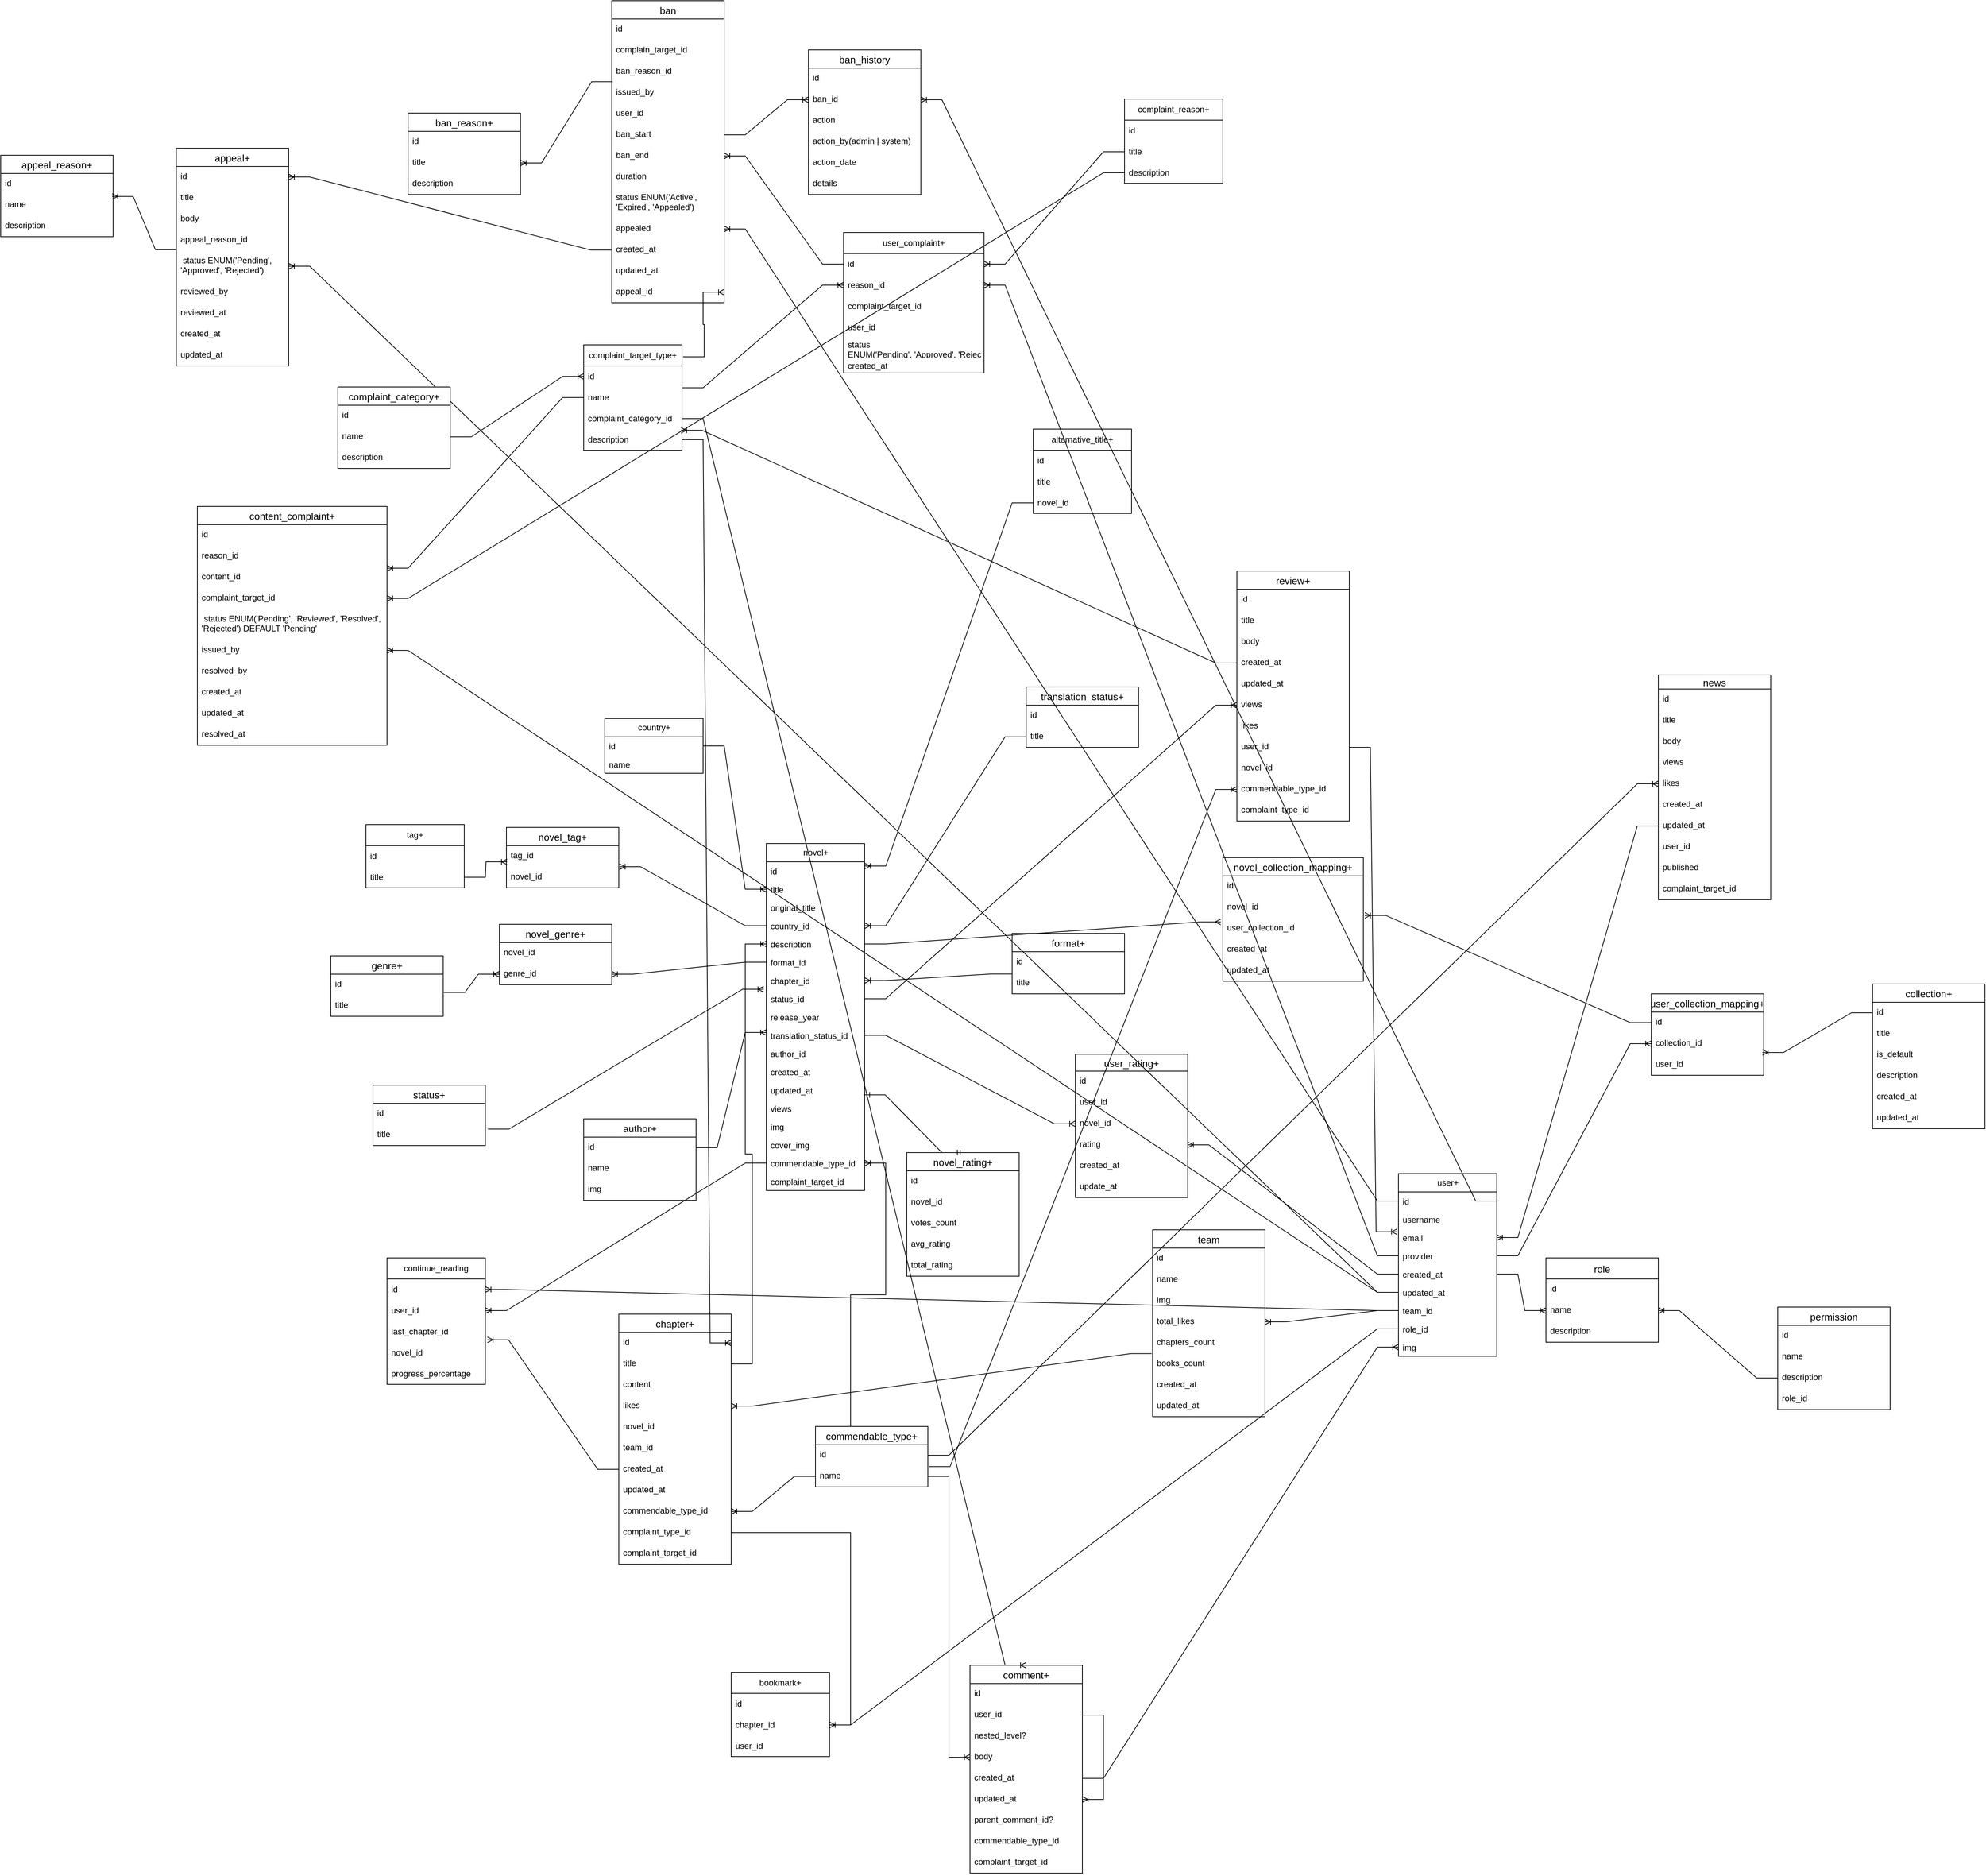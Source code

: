 <mxfile version="24.7.8">
  <diagram id="R2lEEEUBdFMjLlhIrx00" name="Page-1">
    <mxGraphModel dx="2204" dy="1918" grid="1" gridSize="10" guides="1" tooltips="1" connect="1" arrows="1" fold="1" page="1" pageScale="1" pageWidth="850" pageHeight="1100" math="0" shadow="0" extFonts="Permanent Marker^https://fonts.googleapis.com/css?family=Permanent+Marker">
      <root>
        <mxCell id="0" />
        <mxCell id="1" parent="0" />
        <mxCell id="U7epVzJUPh7xgQJgt8Ev-1" value="user+" style="swimlane;fontStyle=0;childLayout=stackLayout;horizontal=1;startSize=26;fillColor=none;horizontalStack=0;resizeParent=1;resizeParentMax=0;resizeLast=0;collapsible=1;marginBottom=0;html=1;" parent="1" vertex="1">
          <mxGeometry x="1290" y="570" width="140" height="260" as="geometry" />
        </mxCell>
        <mxCell id="U7epVzJUPh7xgQJgt8Ev-2" value="id" style="text;strokeColor=none;fillColor=none;align=left;verticalAlign=top;spacingLeft=4;spacingRight=4;overflow=hidden;rotatable=0;points=[[0,0.5],[1,0.5]];portConstraint=eastwest;whiteSpace=wrap;html=1;" parent="U7epVzJUPh7xgQJgt8Ev-1" vertex="1">
          <mxGeometry y="26" width="140" height="26" as="geometry" />
        </mxCell>
        <mxCell id="U7epVzJUPh7xgQJgt8Ev-3" value="username" style="text;strokeColor=none;fillColor=none;align=left;verticalAlign=top;spacingLeft=4;spacingRight=4;overflow=hidden;rotatable=0;points=[[0,0.5],[1,0.5]];portConstraint=eastwest;whiteSpace=wrap;html=1;" parent="U7epVzJUPh7xgQJgt8Ev-1" vertex="1">
          <mxGeometry y="52" width="140" height="26" as="geometry" />
        </mxCell>
        <mxCell id="U7epVzJUPh7xgQJgt8Ev-7" value="email" style="text;strokeColor=none;fillColor=none;align=left;verticalAlign=top;spacingLeft=4;spacingRight=4;overflow=hidden;rotatable=0;points=[[0,0.5],[1,0.5]];portConstraint=eastwest;whiteSpace=wrap;html=1;" parent="U7epVzJUPh7xgQJgt8Ev-1" vertex="1">
          <mxGeometry y="78" width="140" height="26" as="geometry" />
        </mxCell>
        <mxCell id="U7epVzJUPh7xgQJgt8Ev-4" value="provider" style="text;strokeColor=none;fillColor=none;align=left;verticalAlign=top;spacingLeft=4;spacingRight=4;overflow=hidden;rotatable=0;points=[[0,0.5],[1,0.5]];portConstraint=eastwest;whiteSpace=wrap;html=1;" parent="U7epVzJUPh7xgQJgt8Ev-1" vertex="1">
          <mxGeometry y="104" width="140" height="26" as="geometry" />
        </mxCell>
        <mxCell id="U7epVzJUPh7xgQJgt8Ev-5" value="created_at" style="text;strokeColor=none;fillColor=none;align=left;verticalAlign=top;spacingLeft=4;spacingRight=4;overflow=hidden;rotatable=0;points=[[0,0.5],[1,0.5]];portConstraint=eastwest;whiteSpace=wrap;html=1;" parent="U7epVzJUPh7xgQJgt8Ev-1" vertex="1">
          <mxGeometry y="130" width="140" height="26" as="geometry" />
        </mxCell>
        <mxCell id="U7epVzJUPh7xgQJgt8Ev-6" value="updated_at" style="text;strokeColor=none;fillColor=none;align=left;verticalAlign=top;spacingLeft=4;spacingRight=4;overflow=hidden;rotatable=0;points=[[0,0.5],[1,0.5]];portConstraint=eastwest;whiteSpace=wrap;html=1;" parent="U7epVzJUPh7xgQJgt8Ev-1" vertex="1">
          <mxGeometry y="156" width="140" height="26" as="geometry" />
        </mxCell>
        <mxCell id="5wiU30G085hLurn8dEjw-21" value="team_id" style="text;strokeColor=none;fillColor=none;align=left;verticalAlign=top;spacingLeft=4;spacingRight=4;overflow=hidden;rotatable=0;points=[[0,0.5],[1,0.5]];portConstraint=eastwest;whiteSpace=wrap;html=1;" parent="U7epVzJUPh7xgQJgt8Ev-1" vertex="1">
          <mxGeometry y="182" width="140" height="26" as="geometry" />
        </mxCell>
        <mxCell id="5wiU30G085hLurn8dEjw-34" value="role_id" style="text;strokeColor=none;fillColor=none;align=left;verticalAlign=top;spacingLeft=4;spacingRight=4;overflow=hidden;rotatable=0;points=[[0,0.5],[1,0.5]];portConstraint=eastwest;whiteSpace=wrap;html=1;" parent="U7epVzJUPh7xgQJgt8Ev-1" vertex="1">
          <mxGeometry y="208" width="140" height="26" as="geometry" />
        </mxCell>
        <mxCell id="l67dc9SsYXDFBh3ynmip-30" value="img" style="text;strokeColor=none;fillColor=none;align=left;verticalAlign=top;spacingLeft=4;spacingRight=4;overflow=hidden;rotatable=0;points=[[0,0.5],[1,0.5]];portConstraint=eastwest;whiteSpace=wrap;html=1;" parent="U7epVzJUPh7xgQJgt8Ev-1" vertex="1">
          <mxGeometry y="234" width="140" height="26" as="geometry" />
        </mxCell>
        <mxCell id="U7epVzJUPh7xgQJgt8Ev-8" value="novel+" style="swimlane;fontStyle=0;childLayout=stackLayout;horizontal=1;startSize=26;fillColor=none;horizontalStack=0;resizeParent=1;resizeParentMax=0;resizeLast=0;collapsible=1;marginBottom=0;html=1;" parent="1" vertex="1">
          <mxGeometry x="390" y="100" width="140" height="494" as="geometry" />
        </mxCell>
        <mxCell id="U7epVzJUPh7xgQJgt8Ev-9" value="id" style="text;strokeColor=none;fillColor=none;align=left;verticalAlign=top;spacingLeft=4;spacingRight=4;overflow=hidden;rotatable=0;points=[[0,0.5],[1,0.5]];portConstraint=eastwest;whiteSpace=wrap;html=1;" parent="U7epVzJUPh7xgQJgt8Ev-8" vertex="1">
          <mxGeometry y="26" width="140" height="26" as="geometry" />
        </mxCell>
        <mxCell id="U7epVzJUPh7xgQJgt8Ev-10" value="title" style="text;strokeColor=none;fillColor=none;align=left;verticalAlign=top;spacingLeft=4;spacingRight=4;overflow=hidden;rotatable=0;points=[[0,0.5],[1,0.5]];portConstraint=eastwest;whiteSpace=wrap;html=1;" parent="U7epVzJUPh7xgQJgt8Ev-8" vertex="1">
          <mxGeometry y="52" width="140" height="26" as="geometry" />
        </mxCell>
        <mxCell id="EkgLo2cOmt2NrXxtGXla-1" value="original_title" style="text;strokeColor=none;fillColor=none;align=left;verticalAlign=top;spacingLeft=4;spacingRight=4;overflow=hidden;rotatable=0;points=[[0,0.5],[1,0.5]];portConstraint=eastwest;whiteSpace=wrap;html=1;" parent="U7epVzJUPh7xgQJgt8Ev-8" vertex="1">
          <mxGeometry y="78" width="140" height="26" as="geometry" />
        </mxCell>
        <mxCell id="U7epVzJUPh7xgQJgt8Ev-11" value="country_id" style="text;strokeColor=none;fillColor=none;align=left;verticalAlign=top;spacingLeft=4;spacingRight=4;overflow=hidden;rotatable=0;points=[[0,0.5],[1,0.5]];portConstraint=eastwest;whiteSpace=wrap;html=1;" parent="U7epVzJUPh7xgQJgt8Ev-8" vertex="1">
          <mxGeometry y="104" width="140" height="26" as="geometry" />
        </mxCell>
        <mxCell id="U7epVzJUPh7xgQJgt8Ev-53" value="description" style="text;strokeColor=none;fillColor=none;align=left;verticalAlign=top;spacingLeft=4;spacingRight=4;overflow=hidden;rotatable=0;points=[[0,0.5],[1,0.5]];portConstraint=eastwest;whiteSpace=wrap;html=1;" parent="U7epVzJUPh7xgQJgt8Ev-8" vertex="1">
          <mxGeometry y="130" width="140" height="26" as="geometry" />
        </mxCell>
        <mxCell id="U7epVzJUPh7xgQJgt8Ev-12" value="format_id" style="text;strokeColor=none;fillColor=none;align=left;verticalAlign=top;spacingLeft=4;spacingRight=4;overflow=hidden;rotatable=0;points=[[0,0.5],[1,0.5]];portConstraint=eastwest;whiteSpace=wrap;html=1;" parent="U7epVzJUPh7xgQJgt8Ev-8" vertex="1">
          <mxGeometry y="156" width="140" height="26" as="geometry" />
        </mxCell>
        <mxCell id="U7epVzJUPh7xgQJgt8Ev-14" value="chapter_id" style="text;strokeColor=none;fillColor=none;align=left;verticalAlign=top;spacingLeft=4;spacingRight=4;overflow=hidden;rotatable=0;points=[[0,0.5],[1,0.5]];portConstraint=eastwest;whiteSpace=wrap;html=1;" parent="U7epVzJUPh7xgQJgt8Ev-8" vertex="1">
          <mxGeometry y="182" width="140" height="26" as="geometry" />
        </mxCell>
        <mxCell id="U7epVzJUPh7xgQJgt8Ev-15" value="status_id" style="text;strokeColor=none;fillColor=none;align=left;verticalAlign=top;spacingLeft=4;spacingRight=4;overflow=hidden;rotatable=0;points=[[0,0.5],[1,0.5]];portConstraint=eastwest;whiteSpace=wrap;html=1;" parent="U7epVzJUPh7xgQJgt8Ev-8" vertex="1">
          <mxGeometry y="208" width="140" height="26" as="geometry" />
        </mxCell>
        <mxCell id="U7epVzJUPh7xgQJgt8Ev-16" value="release_year" style="text;strokeColor=none;fillColor=none;align=left;verticalAlign=top;spacingLeft=4;spacingRight=4;overflow=hidden;rotatable=0;points=[[0,0.5],[1,0.5]];portConstraint=eastwest;whiteSpace=wrap;html=1;" parent="U7epVzJUPh7xgQJgt8Ev-8" vertex="1">
          <mxGeometry y="234" width="140" height="26" as="geometry" />
        </mxCell>
        <mxCell id="U7epVzJUPh7xgQJgt8Ev-17" value="translation_status_id" style="text;strokeColor=none;fillColor=none;align=left;verticalAlign=top;spacingLeft=4;spacingRight=4;overflow=hidden;rotatable=0;points=[[0,0.5],[1,0.5]];portConstraint=eastwest;whiteSpace=wrap;html=1;" parent="U7epVzJUPh7xgQJgt8Ev-8" vertex="1">
          <mxGeometry y="260" width="140" height="26" as="geometry" />
        </mxCell>
        <mxCell id="U7epVzJUPh7xgQJgt8Ev-18" value="author_id" style="text;strokeColor=none;fillColor=none;align=left;verticalAlign=top;spacingLeft=4;spacingRight=4;overflow=hidden;rotatable=0;points=[[0,0.5],[1,0.5]];portConstraint=eastwest;whiteSpace=wrap;html=1;" parent="U7epVzJUPh7xgQJgt8Ev-8" vertex="1">
          <mxGeometry y="286" width="140" height="26" as="geometry" />
        </mxCell>
        <mxCell id="U7epVzJUPh7xgQJgt8Ev-32" value="created_at" style="text;strokeColor=none;fillColor=none;align=left;verticalAlign=top;spacingLeft=4;spacingRight=4;overflow=hidden;rotatable=0;points=[[0,0.5],[1,0.5]];portConstraint=eastwest;whiteSpace=wrap;html=1;" parent="U7epVzJUPh7xgQJgt8Ev-8" vertex="1">
          <mxGeometry y="312" width="140" height="26" as="geometry" />
        </mxCell>
        <mxCell id="U7epVzJUPh7xgQJgt8Ev-33" value="updated_at" style="text;strokeColor=none;fillColor=none;align=left;verticalAlign=top;spacingLeft=4;spacingRight=4;overflow=hidden;rotatable=0;points=[[0,0.5],[1,0.5]];portConstraint=eastwest;whiteSpace=wrap;html=1;" parent="U7epVzJUPh7xgQJgt8Ev-8" vertex="1">
          <mxGeometry y="338" width="140" height="26" as="geometry" />
        </mxCell>
        <mxCell id="l67dc9SsYXDFBh3ynmip-14" value="views" style="text;strokeColor=none;fillColor=none;align=left;verticalAlign=top;spacingLeft=4;spacingRight=4;overflow=hidden;rotatable=0;points=[[0,0.5],[1,0.5]];portConstraint=eastwest;whiteSpace=wrap;html=1;" parent="U7epVzJUPh7xgQJgt8Ev-8" vertex="1">
          <mxGeometry y="364" width="140" height="26" as="geometry" />
        </mxCell>
        <mxCell id="Km48pl6I1tY1rw4gXDPG-2" value="img" style="text;strokeColor=none;fillColor=none;align=left;verticalAlign=top;spacingLeft=4;spacingRight=4;overflow=hidden;rotatable=0;points=[[0,0.5],[1,0.5]];portConstraint=eastwest;whiteSpace=wrap;html=1;" parent="U7epVzJUPh7xgQJgt8Ev-8" vertex="1">
          <mxGeometry y="390" width="140" height="26" as="geometry" />
        </mxCell>
        <mxCell id="Km48pl6I1tY1rw4gXDPG-1" value="cover_img" style="text;strokeColor=none;fillColor=none;align=left;verticalAlign=top;spacingLeft=4;spacingRight=4;overflow=hidden;rotatable=0;points=[[0,0.5],[1,0.5]];portConstraint=eastwest;whiteSpace=wrap;html=1;" parent="U7epVzJUPh7xgQJgt8Ev-8" vertex="1">
          <mxGeometry y="416" width="140" height="26" as="geometry" />
        </mxCell>
        <mxCell id="mpiCFPpfIDJjQ3iFY45S-24" value="commendable_type_id" style="text;strokeColor=none;fillColor=none;align=left;verticalAlign=top;spacingLeft=4;spacingRight=4;overflow=hidden;rotatable=0;points=[[0,0.5],[1,0.5]];portConstraint=eastwest;whiteSpace=wrap;html=1;" parent="U7epVzJUPh7xgQJgt8Ev-8" vertex="1">
          <mxGeometry y="442" width="140" height="26" as="geometry" />
        </mxCell>
        <mxCell id="sH-BAA4DPGeACRPvKdy2-20" value="complaint_target_id" style="text;strokeColor=none;fillColor=none;align=left;verticalAlign=top;spacingLeft=4;spacingRight=4;overflow=hidden;rotatable=0;points=[[0,0.5],[1,0.5]];portConstraint=eastwest;whiteSpace=wrap;html=1;" parent="U7epVzJUPh7xgQJgt8Ev-8" vertex="1">
          <mxGeometry y="468" width="140" height="26" as="geometry" />
        </mxCell>
        <mxCell id="U7epVzJUPh7xgQJgt8Ev-20" value="country+" style="swimlane;fontStyle=0;childLayout=stackLayout;horizontal=1;startSize=26;fillColor=none;horizontalStack=0;resizeParent=1;resizeParentMax=0;resizeLast=0;collapsible=1;marginBottom=0;html=1;" parent="1" vertex="1">
          <mxGeometry x="160" y="-78" width="140" height="78" as="geometry" />
        </mxCell>
        <mxCell id="U7epVzJUPh7xgQJgt8Ev-21" value="id" style="text;strokeColor=none;fillColor=none;align=left;verticalAlign=top;spacingLeft=4;spacingRight=4;overflow=hidden;rotatable=0;points=[[0,0.5],[1,0.5]];portConstraint=eastwest;whiteSpace=wrap;html=1;" parent="U7epVzJUPh7xgQJgt8Ev-20" vertex="1">
          <mxGeometry y="26" width="140" height="26" as="geometry" />
        </mxCell>
        <mxCell id="U7epVzJUPh7xgQJgt8Ev-22" value="name" style="text;strokeColor=none;fillColor=none;align=left;verticalAlign=top;spacingLeft=4;spacingRight=4;overflow=hidden;rotatable=0;points=[[0,0.5],[1,0.5]];portConstraint=eastwest;whiteSpace=wrap;html=1;" parent="U7epVzJUPh7xgQJgt8Ev-20" vertex="1">
          <mxGeometry y="52" width="140" height="26" as="geometry" />
        </mxCell>
        <mxCell id="U7epVzJUPh7xgQJgt8Ev-26" value="" style="edgeStyle=entityRelationEdgeStyle;fontSize=12;html=1;endArrow=ERoneToMany;rounded=0;exitX=1;exitY=0.5;exitDx=0;exitDy=0;entryX=0;entryY=0.5;entryDx=0;entryDy=0;" parent="1" source="U7epVzJUPh7xgQJgt8Ev-21" target="U7epVzJUPh7xgQJgt8Ev-10" edge="1">
          <mxGeometry width="100" height="100" relative="1" as="geometry">
            <mxPoint x="350" y="380" as="sourcePoint" />
            <mxPoint x="450" y="280" as="targetPoint" />
          </mxGeometry>
        </mxCell>
        <mxCell id="U7epVzJUPh7xgQJgt8Ev-27" value="format+" style="swimlane;fontStyle=0;childLayout=stackLayout;horizontal=1;startSize=26;horizontalStack=0;resizeParent=1;resizeParentMax=0;resizeLast=0;collapsible=1;marginBottom=0;align=center;fontSize=14;" parent="1" vertex="1">
          <mxGeometry x="740" y="228" width="160" height="86" as="geometry" />
        </mxCell>
        <mxCell id="U7epVzJUPh7xgQJgt8Ev-28" value="id" style="text;strokeColor=none;fillColor=none;spacingLeft=4;spacingRight=4;overflow=hidden;rotatable=0;points=[[0,0.5],[1,0.5]];portConstraint=eastwest;fontSize=12;whiteSpace=wrap;html=1;" parent="U7epVzJUPh7xgQJgt8Ev-27" vertex="1">
          <mxGeometry y="26" width="160" height="30" as="geometry" />
        </mxCell>
        <mxCell id="U7epVzJUPh7xgQJgt8Ev-29" value="title" style="text;strokeColor=none;fillColor=none;spacingLeft=4;spacingRight=4;overflow=hidden;rotatable=0;points=[[0,0.5],[1,0.5]];portConstraint=eastwest;fontSize=12;whiteSpace=wrap;html=1;" parent="U7epVzJUPh7xgQJgt8Ev-27" vertex="1">
          <mxGeometry y="56" width="160" height="30" as="geometry" />
        </mxCell>
        <mxCell id="U7epVzJUPh7xgQJgt8Ev-31" value="" style="edgeStyle=entityRelationEdgeStyle;fontSize=12;html=1;endArrow=ERoneToMany;rounded=0;exitX=-0.002;exitY=0.059;exitDx=0;exitDy=0;entryX=1;entryY=0.5;entryDx=0;entryDy=0;exitPerimeter=0;" parent="1" source="U7epVzJUPh7xgQJgt8Ev-29" target="U7epVzJUPh7xgQJgt8Ev-14" edge="1">
          <mxGeometry width="100" height="100" relative="1" as="geometry">
            <mxPoint x="860" y="280" as="sourcePoint" />
            <mxPoint x="610" y="239" as="targetPoint" />
          </mxGeometry>
        </mxCell>
        <mxCell id="U7epVzJUPh7xgQJgt8Ev-34" value="status+" style="swimlane;fontStyle=0;childLayout=stackLayout;horizontal=1;startSize=26;horizontalStack=0;resizeParent=1;resizeParentMax=0;resizeLast=0;collapsible=1;marginBottom=0;align=center;fontSize=14;" parent="1" vertex="1">
          <mxGeometry x="-170" y="444" width="160" height="86" as="geometry" />
        </mxCell>
        <mxCell id="U7epVzJUPh7xgQJgt8Ev-35" value="id" style="text;strokeColor=none;fillColor=none;spacingLeft=4;spacingRight=4;overflow=hidden;rotatable=0;points=[[0,0.5],[1,0.5]];portConstraint=eastwest;fontSize=12;whiteSpace=wrap;html=1;" parent="U7epVzJUPh7xgQJgt8Ev-34" vertex="1">
          <mxGeometry y="26" width="160" height="30" as="geometry" />
        </mxCell>
        <mxCell id="U7epVzJUPh7xgQJgt8Ev-36" value="title" style="text;strokeColor=none;fillColor=none;spacingLeft=4;spacingRight=4;overflow=hidden;rotatable=0;points=[[0,0.5],[1,0.5]];portConstraint=eastwest;fontSize=12;whiteSpace=wrap;html=1;" parent="U7epVzJUPh7xgQJgt8Ev-34" vertex="1">
          <mxGeometry y="56" width="160" height="30" as="geometry" />
        </mxCell>
        <mxCell id="U7epVzJUPh7xgQJgt8Ev-38" value="" style="edgeStyle=entityRelationEdgeStyle;fontSize=12;html=1;endArrow=ERoneToMany;rounded=0;exitX=1.023;exitY=0.217;exitDx=0;exitDy=0;exitPerimeter=0;entryX=-0.027;entryY=-0.019;entryDx=0;entryDy=0;entryPerimeter=0;" parent="1" source="U7epVzJUPh7xgQJgt8Ev-36" target="U7epVzJUPh7xgQJgt8Ev-15" edge="1">
          <mxGeometry width="100" height="100" relative="1" as="geometry">
            <mxPoint x="200" y="420" as="sourcePoint" />
            <mxPoint x="300" y="320" as="targetPoint" />
          </mxGeometry>
        </mxCell>
        <mxCell id="U7epVzJUPh7xgQJgt8Ev-39" value="translation_status+" style="swimlane;fontStyle=0;childLayout=stackLayout;horizontal=1;startSize=26;horizontalStack=0;resizeParent=1;resizeParentMax=0;resizeLast=0;collapsible=1;marginBottom=0;align=center;fontSize=14;" parent="1" vertex="1">
          <mxGeometry x="760" y="-123" width="160" height="86" as="geometry" />
        </mxCell>
        <mxCell id="U7epVzJUPh7xgQJgt8Ev-40" value="id" style="text;strokeColor=none;fillColor=none;spacingLeft=4;spacingRight=4;overflow=hidden;rotatable=0;points=[[0,0.5],[1,0.5]];portConstraint=eastwest;fontSize=12;whiteSpace=wrap;html=1;" parent="U7epVzJUPh7xgQJgt8Ev-39" vertex="1">
          <mxGeometry y="26" width="160" height="30" as="geometry" />
        </mxCell>
        <mxCell id="U7epVzJUPh7xgQJgt8Ev-41" value="title" style="text;strokeColor=none;fillColor=none;spacingLeft=4;spacingRight=4;overflow=hidden;rotatable=0;points=[[0,0.5],[1,0.5]];portConstraint=eastwest;fontSize=12;whiteSpace=wrap;html=1;" parent="U7epVzJUPh7xgQJgt8Ev-39" vertex="1">
          <mxGeometry y="56" width="160" height="30" as="geometry" />
        </mxCell>
        <mxCell id="U7epVzJUPh7xgQJgt8Ev-43" value="" style="edgeStyle=entityRelationEdgeStyle;fontSize=12;html=1;endArrow=ERoneToMany;rounded=0;exitX=0;exitY=0.5;exitDx=0;exitDy=0;entryX=1;entryY=0.5;entryDx=0;entryDy=0;" parent="1" source="U7epVzJUPh7xgQJgt8Ev-41" target="U7epVzJUPh7xgQJgt8Ev-11" edge="1">
          <mxGeometry width="100" height="100" relative="1" as="geometry">
            <mxPoint x="200" y="420" as="sourcePoint" />
            <mxPoint x="300" y="320" as="targetPoint" />
          </mxGeometry>
        </mxCell>
        <mxCell id="U7epVzJUPh7xgQJgt8Ev-44" value="author+" style="swimlane;fontStyle=0;childLayout=stackLayout;horizontal=1;startSize=26;horizontalStack=0;resizeParent=1;resizeParentMax=0;resizeLast=0;collapsible=1;marginBottom=0;align=center;fontSize=14;" parent="1" vertex="1">
          <mxGeometry x="130" y="492" width="160" height="116" as="geometry" />
        </mxCell>
        <mxCell id="U7epVzJUPh7xgQJgt8Ev-45" value="id" style="text;strokeColor=none;fillColor=none;spacingLeft=4;spacingRight=4;overflow=hidden;rotatable=0;points=[[0,0.5],[1,0.5]];portConstraint=eastwest;fontSize=12;whiteSpace=wrap;html=1;" parent="U7epVzJUPh7xgQJgt8Ev-44" vertex="1">
          <mxGeometry y="26" width="160" height="30" as="geometry" />
        </mxCell>
        <mxCell id="U7epVzJUPh7xgQJgt8Ev-46" value="name" style="text;strokeColor=none;fillColor=none;spacingLeft=4;spacingRight=4;overflow=hidden;rotatable=0;points=[[0,0.5],[1,0.5]];portConstraint=eastwest;fontSize=12;whiteSpace=wrap;html=1;" parent="U7epVzJUPh7xgQJgt8Ev-44" vertex="1">
          <mxGeometry y="56" width="160" height="30" as="geometry" />
        </mxCell>
        <mxCell id="U7epVzJUPh7xgQJgt8Ev-47" value="img" style="text;strokeColor=none;fillColor=none;spacingLeft=4;spacingRight=4;overflow=hidden;rotatable=0;points=[[0,0.5],[1,0.5]];portConstraint=eastwest;fontSize=12;whiteSpace=wrap;html=1;" parent="U7epVzJUPh7xgQJgt8Ev-44" vertex="1">
          <mxGeometry y="86" width="160" height="30" as="geometry" />
        </mxCell>
        <mxCell id="U7epVzJUPh7xgQJgt8Ev-48" value="" style="edgeStyle=entityRelationEdgeStyle;fontSize=12;html=1;endArrow=ERoneToMany;rounded=0;exitX=1;exitY=0.5;exitDx=0;exitDy=0;entryX=0;entryY=0.5;entryDx=0;entryDy=0;" parent="1" source="U7epVzJUPh7xgQJgt8Ev-45" edge="1">
          <mxGeometry width="100" height="100" relative="1" as="geometry">
            <mxPoint x="200" y="420" as="sourcePoint" />
            <mxPoint x="390" y="369" as="targetPoint" />
          </mxGeometry>
        </mxCell>
        <mxCell id="U7epVzJUPh7xgQJgt8Ev-49" value="user_rating+" style="swimlane;fontStyle=0;childLayout=stackLayout;horizontal=1;startSize=24;horizontalStack=0;resizeParent=1;resizeParentMax=0;resizeLast=0;collapsible=1;marginBottom=0;align=center;fontSize=14;" parent="1" vertex="1">
          <mxGeometry x="830" y="400" width="160" height="204" as="geometry" />
        </mxCell>
        <mxCell id="U7epVzJUPh7xgQJgt8Ev-50" value="id" style="text;strokeColor=none;fillColor=none;spacingLeft=4;spacingRight=4;overflow=hidden;rotatable=0;points=[[0,0.5],[1,0.5]];portConstraint=eastwest;fontSize=12;whiteSpace=wrap;html=1;" parent="U7epVzJUPh7xgQJgt8Ev-49" vertex="1">
          <mxGeometry y="24" width="160" height="30" as="geometry" />
        </mxCell>
        <mxCell id="U7epVzJUPh7xgQJgt8Ev-51" value="user_id" style="text;strokeColor=none;fillColor=none;spacingLeft=4;spacingRight=4;overflow=hidden;rotatable=0;points=[[0,0.5],[1,0.5]];portConstraint=eastwest;fontSize=12;whiteSpace=wrap;html=1;" parent="U7epVzJUPh7xgQJgt8Ev-49" vertex="1">
          <mxGeometry y="54" width="160" height="30" as="geometry" />
        </mxCell>
        <mxCell id="U7epVzJUPh7xgQJgt8Ev-52" value="novel_id" style="text;strokeColor=none;fillColor=none;spacingLeft=4;spacingRight=4;overflow=hidden;rotatable=0;points=[[0,0.5],[1,0.5]];portConstraint=eastwest;fontSize=12;whiteSpace=wrap;html=1;" parent="U7epVzJUPh7xgQJgt8Ev-49" vertex="1">
          <mxGeometry y="84" width="160" height="30" as="geometry" />
        </mxCell>
        <mxCell id="U7epVzJUPh7xgQJgt8Ev-54" value="rating" style="text;strokeColor=none;fillColor=none;spacingLeft=4;spacingRight=4;overflow=hidden;rotatable=0;points=[[0,0.5],[1,0.5]];portConstraint=eastwest;fontSize=12;whiteSpace=wrap;html=1;" parent="U7epVzJUPh7xgQJgt8Ev-49" vertex="1">
          <mxGeometry y="114" width="160" height="30" as="geometry" />
        </mxCell>
        <mxCell id="U7epVzJUPh7xgQJgt8Ev-55" value="created_at" style="text;strokeColor=none;fillColor=none;spacingLeft=4;spacingRight=4;overflow=hidden;rotatable=0;points=[[0,0.5],[1,0.5]];portConstraint=eastwest;fontSize=12;whiteSpace=wrap;html=1;" parent="U7epVzJUPh7xgQJgt8Ev-49" vertex="1">
          <mxGeometry y="144" width="160" height="30" as="geometry" />
        </mxCell>
        <mxCell id="DjhP0FuEQqBIL4eX6SF4-43" value="update_at" style="text;strokeColor=none;fillColor=none;spacingLeft=4;spacingRight=4;overflow=hidden;rotatable=0;points=[[0,0.5],[1,0.5]];portConstraint=eastwest;fontSize=12;whiteSpace=wrap;html=1;" parent="U7epVzJUPh7xgQJgt8Ev-49" vertex="1">
          <mxGeometry y="174" width="160" height="30" as="geometry" />
        </mxCell>
        <mxCell id="U7epVzJUPh7xgQJgt8Ev-58" value="novel_rating+" style="swimlane;fontStyle=0;childLayout=stackLayout;horizontal=1;startSize=26;horizontalStack=0;resizeParent=1;resizeParentMax=0;resizeLast=0;collapsible=1;marginBottom=0;align=center;fontSize=14;" parent="1" vertex="1">
          <mxGeometry x="590" y="540" width="160" height="176" as="geometry" />
        </mxCell>
        <mxCell id="U7epVzJUPh7xgQJgt8Ev-59" value="id" style="text;strokeColor=none;fillColor=none;spacingLeft=4;spacingRight=4;overflow=hidden;rotatable=0;points=[[0,0.5],[1,0.5]];portConstraint=eastwest;fontSize=12;whiteSpace=wrap;html=1;" parent="U7epVzJUPh7xgQJgt8Ev-58" vertex="1">
          <mxGeometry y="26" width="160" height="30" as="geometry" />
        </mxCell>
        <mxCell id="U7epVzJUPh7xgQJgt8Ev-60" value="novel_id" style="text;strokeColor=none;fillColor=none;spacingLeft=4;spacingRight=4;overflow=hidden;rotatable=0;points=[[0,0.5],[1,0.5]];portConstraint=eastwest;fontSize=12;whiteSpace=wrap;html=1;" parent="U7epVzJUPh7xgQJgt8Ev-58" vertex="1">
          <mxGeometry y="56" width="160" height="30" as="geometry" />
        </mxCell>
        <mxCell id="U7epVzJUPh7xgQJgt8Ev-61" value="votes_count" style="text;strokeColor=none;fillColor=none;spacingLeft=4;spacingRight=4;overflow=hidden;rotatable=0;points=[[0,0.5],[1,0.5]];portConstraint=eastwest;fontSize=12;whiteSpace=wrap;html=1;" parent="U7epVzJUPh7xgQJgt8Ev-58" vertex="1">
          <mxGeometry y="86" width="160" height="30" as="geometry" />
        </mxCell>
        <mxCell id="0YAS6MTqvCjYSRiFCLvX-3" value="avg_rating" style="text;strokeColor=none;fillColor=none;spacingLeft=4;spacingRight=4;overflow=hidden;rotatable=0;points=[[0,0.5],[1,0.5]];portConstraint=eastwest;fontSize=12;whiteSpace=wrap;html=1;" parent="U7epVzJUPh7xgQJgt8Ev-58" vertex="1">
          <mxGeometry y="116" width="160" height="30" as="geometry" />
        </mxCell>
        <mxCell id="0YAS6MTqvCjYSRiFCLvX-4" value="total_rating" style="text;strokeColor=none;fillColor=none;spacingLeft=4;spacingRight=4;overflow=hidden;rotatable=0;points=[[0,0.5],[1,0.5]];portConstraint=eastwest;fontSize=12;whiteSpace=wrap;html=1;" parent="U7epVzJUPh7xgQJgt8Ev-58" vertex="1">
          <mxGeometry y="146" width="160" height="30" as="geometry" />
        </mxCell>
        <mxCell id="U7epVzJUPh7xgQJgt8Ev-62" value="" style="edgeStyle=entityRelationEdgeStyle;fontSize=12;html=1;endArrow=ERmandOne;startArrow=ERmandOne;rounded=0;exitX=0.5;exitY=0;exitDx=0;exitDy=0;entryX=0.994;entryY=0.76;entryDx=0;entryDy=0;entryPerimeter=0;" parent="1" source="U7epVzJUPh7xgQJgt8Ev-58" target="U7epVzJUPh7xgQJgt8Ev-33" edge="1">
          <mxGeometry width="100" height="100" relative="1" as="geometry">
            <mxPoint x="590" y="550" as="sourcePoint" />
            <mxPoint x="530" y="425" as="targetPoint" />
            <Array as="points">
              <mxPoint x="560" y="510" />
              <mxPoint x="560" y="510" />
              <mxPoint x="700" y="500" />
              <mxPoint x="590" y="470" />
              <mxPoint x="560" y="470" />
            </Array>
          </mxGeometry>
        </mxCell>
        <mxCell id="5wiU30G085hLurn8dEjw-1" value="alternative_title+" style="swimlane;fontStyle=0;childLayout=stackLayout;horizontal=1;startSize=30;horizontalStack=0;resizeParent=1;resizeParentMax=0;resizeLast=0;collapsible=1;marginBottom=0;whiteSpace=wrap;html=1;" parent="1" vertex="1">
          <mxGeometry x="770" y="-490" width="140" height="120" as="geometry" />
        </mxCell>
        <mxCell id="5wiU30G085hLurn8dEjw-2" value="id" style="text;strokeColor=none;fillColor=none;align=left;verticalAlign=middle;spacingLeft=4;spacingRight=4;overflow=hidden;points=[[0,0.5],[1,0.5]];portConstraint=eastwest;rotatable=0;whiteSpace=wrap;html=1;" parent="5wiU30G085hLurn8dEjw-1" vertex="1">
          <mxGeometry y="30" width="140" height="30" as="geometry" />
        </mxCell>
        <mxCell id="5wiU30G085hLurn8dEjw-3" value="title" style="text;strokeColor=none;fillColor=none;align=left;verticalAlign=middle;spacingLeft=4;spacingRight=4;overflow=hidden;points=[[0,0.5],[1,0.5]];portConstraint=eastwest;rotatable=0;whiteSpace=wrap;html=1;" parent="5wiU30G085hLurn8dEjw-1" vertex="1">
          <mxGeometry y="60" width="140" height="30" as="geometry" />
        </mxCell>
        <mxCell id="5wiU30G085hLurn8dEjw-4" value="novel_id" style="text;strokeColor=none;fillColor=none;align=left;verticalAlign=middle;spacingLeft=4;spacingRight=4;overflow=hidden;points=[[0,0.5],[1,0.5]];portConstraint=eastwest;rotatable=0;whiteSpace=wrap;html=1;" parent="5wiU30G085hLurn8dEjw-1" vertex="1">
          <mxGeometry y="90" width="140" height="30" as="geometry" />
        </mxCell>
        <mxCell id="5wiU30G085hLurn8dEjw-5" value="" style="edgeStyle=entityRelationEdgeStyle;fontSize=12;html=1;endArrow=ERoneToMany;rounded=0;entryX=1.001;entryY=0.233;entryDx=0;entryDy=0;entryPerimeter=0;exitX=0;exitY=0.5;exitDx=0;exitDy=0;" parent="1" source="5wiU30G085hLurn8dEjw-4" target="U7epVzJUPh7xgQJgt8Ev-9" edge="1">
          <mxGeometry width="100" height="100" relative="1" as="geometry">
            <mxPoint x="580" y="70" as="sourcePoint" />
            <mxPoint x="680" y="-30" as="targetPoint" />
          </mxGeometry>
        </mxCell>
        <mxCell id="5wiU30G085hLurn8dEjw-6" value="chapter+" style="swimlane;fontStyle=0;childLayout=stackLayout;horizontal=1;startSize=26;horizontalStack=0;resizeParent=1;resizeParentMax=0;resizeLast=0;collapsible=1;marginBottom=0;align=center;fontSize=14;" parent="1" vertex="1">
          <mxGeometry x="180" y="770" width="160" height="356" as="geometry" />
        </mxCell>
        <mxCell id="5wiU30G085hLurn8dEjw-7" value="id" style="text;strokeColor=none;fillColor=none;spacingLeft=4;spacingRight=4;overflow=hidden;rotatable=0;points=[[0,0.5],[1,0.5]];portConstraint=eastwest;fontSize=12;whiteSpace=wrap;html=1;" parent="5wiU30G085hLurn8dEjw-6" vertex="1">
          <mxGeometry y="26" width="160" height="30" as="geometry" />
        </mxCell>
        <mxCell id="5wiU30G085hLurn8dEjw-8" value="title" style="text;strokeColor=none;fillColor=none;spacingLeft=4;spacingRight=4;overflow=hidden;rotatable=0;points=[[0,0.5],[1,0.5]];portConstraint=eastwest;fontSize=12;whiteSpace=wrap;html=1;" parent="5wiU30G085hLurn8dEjw-6" vertex="1">
          <mxGeometry y="56" width="160" height="30" as="geometry" />
        </mxCell>
        <mxCell id="5wiU30G085hLurn8dEjw-9" value="content" style="text;strokeColor=none;fillColor=none;spacingLeft=4;spacingRight=4;overflow=hidden;rotatable=0;points=[[0,0.5],[1,0.5]];portConstraint=eastwest;fontSize=12;whiteSpace=wrap;html=1;" parent="5wiU30G085hLurn8dEjw-6" vertex="1">
          <mxGeometry y="86" width="160" height="30" as="geometry" />
        </mxCell>
        <mxCell id="5wiU30G085hLurn8dEjw-10" value="likes" style="text;strokeColor=none;fillColor=none;spacingLeft=4;spacingRight=4;overflow=hidden;rotatable=0;points=[[0,0.5],[1,0.5]];portConstraint=eastwest;fontSize=12;whiteSpace=wrap;html=1;" parent="5wiU30G085hLurn8dEjw-6" vertex="1">
          <mxGeometry y="116" width="160" height="30" as="geometry" />
        </mxCell>
        <mxCell id="5wiU30G085hLurn8dEjw-11" value="novel_id" style="text;strokeColor=none;fillColor=none;spacingLeft=4;spacingRight=4;overflow=hidden;rotatable=0;points=[[0,0.5],[1,0.5]];portConstraint=eastwest;fontSize=12;whiteSpace=wrap;html=1;" parent="5wiU30G085hLurn8dEjw-6" vertex="1">
          <mxGeometry y="146" width="160" height="30" as="geometry" />
        </mxCell>
        <mxCell id="5wiU30G085hLurn8dEjw-13" value="team_id" style="text;strokeColor=none;fillColor=none;spacingLeft=4;spacingRight=4;overflow=hidden;rotatable=0;points=[[0,0.5],[1,0.5]];portConstraint=eastwest;fontSize=12;whiteSpace=wrap;html=1;" parent="5wiU30G085hLurn8dEjw-6" vertex="1">
          <mxGeometry y="176" width="160" height="30" as="geometry" />
        </mxCell>
        <mxCell id="5wiU30G085hLurn8dEjw-30" value="created_at" style="text;strokeColor=none;fillColor=none;spacingLeft=4;spacingRight=4;overflow=hidden;rotatable=0;points=[[0,0.5],[1,0.5]];portConstraint=eastwest;fontSize=12;whiteSpace=wrap;html=1;" parent="5wiU30G085hLurn8dEjw-6" vertex="1">
          <mxGeometry y="206" width="160" height="30" as="geometry" />
        </mxCell>
        <mxCell id="5wiU30G085hLurn8dEjw-31" value="updated_at" style="text;strokeColor=none;fillColor=none;spacingLeft=4;spacingRight=4;overflow=hidden;rotatable=0;points=[[0,0.5],[1,0.5]];portConstraint=eastwest;fontSize=12;whiteSpace=wrap;html=1;" parent="5wiU30G085hLurn8dEjw-6" vertex="1">
          <mxGeometry y="236" width="160" height="30" as="geometry" />
        </mxCell>
        <mxCell id="mpiCFPpfIDJjQ3iFY45S-23" value="commendable_type_id" style="text;strokeColor=none;fillColor=none;spacingLeft=4;spacingRight=4;overflow=hidden;rotatable=0;points=[[0,0.5],[1,0.5]];portConstraint=eastwest;fontSize=12;whiteSpace=wrap;html=1;" parent="5wiU30G085hLurn8dEjw-6" vertex="1">
          <mxGeometry y="266" width="160" height="30" as="geometry" />
        </mxCell>
        <mxCell id="sH-BAA4DPGeACRPvKdy2-27" value="complaint_type_id" style="text;strokeColor=none;fillColor=none;spacingLeft=4;spacingRight=4;overflow=hidden;rotatable=0;points=[[0,0.5],[1,0.5]];portConstraint=eastwest;fontSize=12;whiteSpace=wrap;html=1;" parent="5wiU30G085hLurn8dEjw-6" vertex="1">
          <mxGeometry y="296" width="160" height="30" as="geometry" />
        </mxCell>
        <mxCell id="PbgthF62uIxOSsyuVMva-14" value="complaint_target_id" style="text;strokeColor=none;fillColor=none;spacingLeft=4;spacingRight=4;overflow=hidden;rotatable=0;points=[[0,0.5],[1,0.5]];portConstraint=eastwest;fontSize=12;whiteSpace=wrap;html=1;" parent="5wiU30G085hLurn8dEjw-6" vertex="1">
          <mxGeometry y="326" width="160" height="30" as="geometry" />
        </mxCell>
        <mxCell id="5wiU30G085hLurn8dEjw-12" value="" style="edgeStyle=entityRelationEdgeStyle;fontSize=12;html=1;endArrow=ERoneToMany;rounded=0;entryX=0;entryY=0.5;entryDx=0;entryDy=0;exitX=1;exitY=0.5;exitDx=0;exitDy=0;" parent="1" source="5wiU30G085hLurn8dEjw-8" target="U7epVzJUPh7xgQJgt8Ev-53" edge="1">
          <mxGeometry width="100" height="100" relative="1" as="geometry">
            <mxPoint x="600" y="770" as="sourcePoint" />
            <mxPoint x="660" y="550" as="targetPoint" />
            <Array as="points">
              <mxPoint x="610" y="770" />
              <mxPoint x="520" y="470" />
              <mxPoint x="570" y="630" />
              <mxPoint x="560" y="630" />
              <mxPoint x="530" y="510" />
              <mxPoint x="540" y="510" />
              <mxPoint x="540" y="500" />
              <mxPoint x="570" y="510" />
              <mxPoint x="570" y="520" />
            </Array>
          </mxGeometry>
        </mxCell>
        <mxCell id="5wiU30G085hLurn8dEjw-14" value="team" style="swimlane;fontStyle=0;childLayout=stackLayout;horizontal=1;startSize=26;horizontalStack=0;resizeParent=1;resizeParentMax=0;resizeLast=0;collapsible=1;marginBottom=0;align=center;fontSize=14;" parent="1" vertex="1">
          <mxGeometry x="940" y="650" width="160" height="266" as="geometry" />
        </mxCell>
        <mxCell id="5wiU30G085hLurn8dEjw-15" value="id" style="text;strokeColor=none;fillColor=none;spacingLeft=4;spacingRight=4;overflow=hidden;rotatable=0;points=[[0,0.5],[1,0.5]];portConstraint=eastwest;fontSize=12;whiteSpace=wrap;html=1;" parent="5wiU30G085hLurn8dEjw-14" vertex="1">
          <mxGeometry y="26" width="160" height="30" as="geometry" />
        </mxCell>
        <mxCell id="5wiU30G085hLurn8dEjw-16" value="name" style="text;strokeColor=none;fillColor=none;spacingLeft=4;spacingRight=4;overflow=hidden;rotatable=0;points=[[0,0.5],[1,0.5]];portConstraint=eastwest;fontSize=12;whiteSpace=wrap;html=1;" parent="5wiU30G085hLurn8dEjw-14" vertex="1">
          <mxGeometry y="56" width="160" height="30" as="geometry" />
        </mxCell>
        <mxCell id="5wiU30G085hLurn8dEjw-17" value="img" style="text;strokeColor=none;fillColor=none;spacingLeft=4;spacingRight=4;overflow=hidden;rotatable=0;points=[[0,0.5],[1,0.5]];portConstraint=eastwest;fontSize=12;whiteSpace=wrap;html=1;" parent="5wiU30G085hLurn8dEjw-14" vertex="1">
          <mxGeometry y="86" width="160" height="30" as="geometry" />
        </mxCell>
        <mxCell id="5wiU30G085hLurn8dEjw-18" value="total_likes" style="text;strokeColor=none;fillColor=none;spacingLeft=4;spacingRight=4;overflow=hidden;rotatable=0;points=[[0,0.5],[1,0.5]];portConstraint=eastwest;fontSize=12;whiteSpace=wrap;html=1;" parent="5wiU30G085hLurn8dEjw-14" vertex="1">
          <mxGeometry y="116" width="160" height="30" as="geometry" />
        </mxCell>
        <mxCell id="5wiU30G085hLurn8dEjw-19" value="chapters_count" style="text;strokeColor=none;fillColor=none;spacingLeft=4;spacingRight=4;overflow=hidden;rotatable=0;points=[[0,0.5],[1,0.5]];portConstraint=eastwest;fontSize=12;whiteSpace=wrap;html=1;" parent="5wiU30G085hLurn8dEjw-14" vertex="1">
          <mxGeometry y="146" width="160" height="30" as="geometry" />
        </mxCell>
        <mxCell id="5wiU30G085hLurn8dEjw-20" value="books_count" style="text;strokeColor=none;fillColor=none;spacingLeft=4;spacingRight=4;overflow=hidden;rotatable=0;points=[[0,0.5],[1,0.5]];portConstraint=eastwest;fontSize=12;whiteSpace=wrap;html=1;" parent="5wiU30G085hLurn8dEjw-14" vertex="1">
          <mxGeometry y="176" width="160" height="30" as="geometry" />
        </mxCell>
        <mxCell id="5wiU30G085hLurn8dEjw-32" value="created_at" style="text;strokeColor=none;fillColor=none;spacingLeft=4;spacingRight=4;overflow=hidden;rotatable=0;points=[[0,0.5],[1,0.5]];portConstraint=eastwest;fontSize=12;whiteSpace=wrap;html=1;" parent="5wiU30G085hLurn8dEjw-14" vertex="1">
          <mxGeometry y="206" width="160" height="30" as="geometry" />
        </mxCell>
        <mxCell id="5wiU30G085hLurn8dEjw-33" value="updated_at" style="text;strokeColor=none;fillColor=none;spacingLeft=4;spacingRight=4;overflow=hidden;rotatable=0;points=[[0,0.5],[1,0.5]];portConstraint=eastwest;fontSize=12;whiteSpace=wrap;html=1;" parent="5wiU30G085hLurn8dEjw-14" vertex="1">
          <mxGeometry y="236" width="160" height="30" as="geometry" />
        </mxCell>
        <mxCell id="5wiU30G085hLurn8dEjw-22" value="" style="edgeStyle=entityRelationEdgeStyle;fontSize=12;html=1;endArrow=ERoneToMany;rounded=0;exitX=0;exitY=0.5;exitDx=0;exitDy=0;entryX=1;entryY=0.5;entryDx=0;entryDy=0;" parent="1" source="5wiU30G085hLurn8dEjw-21" target="5wiU30G085hLurn8dEjw-18" edge="1">
          <mxGeometry width="100" height="100" relative="1" as="geometry">
            <mxPoint x="1280" y="840" as="sourcePoint" />
            <mxPoint x="1210" y="910" as="targetPoint" />
          </mxGeometry>
        </mxCell>
        <mxCell id="5wiU30G085hLurn8dEjw-23" value="" style="edgeStyle=entityRelationEdgeStyle;fontSize=12;html=1;endArrow=ERoneToMany;rounded=0;entryX=1;entryY=0.5;entryDx=0;entryDy=0;exitX=-0.008;exitY=0.008;exitDx=0;exitDy=0;exitPerimeter=0;" parent="1" source="5wiU30G085hLurn8dEjw-20" target="5wiU30G085hLurn8dEjw-10" edge="1">
          <mxGeometry width="100" height="100" relative="1" as="geometry">
            <mxPoint x="590" y="850" as="sourcePoint" />
            <mxPoint x="690" y="750" as="targetPoint" />
          </mxGeometry>
        </mxCell>
        <mxCell id="5wiU30G085hLurn8dEjw-24" value="comment+" style="swimlane;fontStyle=0;childLayout=stackLayout;horizontal=1;startSize=26;horizontalStack=0;resizeParent=1;resizeParentMax=0;resizeLast=0;collapsible=1;marginBottom=0;align=center;fontSize=14;" parent="1" vertex="1">
          <mxGeometry x="680" y="1270" width="160" height="296" as="geometry" />
        </mxCell>
        <mxCell id="5wiU30G085hLurn8dEjw-25" value="id" style="text;strokeColor=none;fillColor=none;spacingLeft=4;spacingRight=4;overflow=hidden;rotatable=0;points=[[0,0.5],[1,0.5]];portConstraint=eastwest;fontSize=12;whiteSpace=wrap;html=1;" parent="5wiU30G085hLurn8dEjw-24" vertex="1">
          <mxGeometry y="26" width="160" height="30" as="geometry" />
        </mxCell>
        <mxCell id="5wiU30G085hLurn8dEjw-26" value="user_id" style="text;strokeColor=none;fillColor=none;spacingLeft=4;spacingRight=4;overflow=hidden;rotatable=0;points=[[0,0.5],[1,0.5]];portConstraint=eastwest;fontSize=12;whiteSpace=wrap;html=1;" parent="5wiU30G085hLurn8dEjw-24" vertex="1">
          <mxGeometry y="56" width="160" height="30" as="geometry" />
        </mxCell>
        <mxCell id="5wiU30G085hLurn8dEjw-28" value="nested_level?" style="text;strokeColor=none;fillColor=none;spacingLeft=4;spacingRight=4;overflow=hidden;rotatable=0;points=[[0,0.5],[1,0.5]];portConstraint=eastwest;fontSize=12;whiteSpace=wrap;html=1;" parent="5wiU30G085hLurn8dEjw-24" vertex="1">
          <mxGeometry y="86" width="160" height="30" as="geometry" />
        </mxCell>
        <mxCell id="5wiU30G085hLurn8dEjw-29" value="body" style="text;strokeColor=none;fillColor=none;spacingLeft=4;spacingRight=4;overflow=hidden;rotatable=0;points=[[0,0.5],[1,0.5]];portConstraint=eastwest;fontSize=12;whiteSpace=wrap;html=1;" parent="5wiU30G085hLurn8dEjw-24" vertex="1">
          <mxGeometry y="116" width="160" height="30" as="geometry" />
        </mxCell>
        <mxCell id="5wiU30G085hLurn8dEjw-40" value="created_at" style="text;strokeColor=none;fillColor=none;spacingLeft=4;spacingRight=4;overflow=hidden;rotatable=0;points=[[0,0.5],[1,0.5]];portConstraint=eastwest;fontSize=12;whiteSpace=wrap;html=1;" parent="5wiU30G085hLurn8dEjw-24" vertex="1">
          <mxGeometry y="146" width="160" height="30" as="geometry" />
        </mxCell>
        <mxCell id="5wiU30G085hLurn8dEjw-41" value="updated_at" style="text;strokeColor=none;fillColor=none;spacingLeft=4;spacingRight=4;overflow=hidden;rotatable=0;points=[[0,0.5],[1,0.5]];portConstraint=eastwest;fontSize=12;whiteSpace=wrap;html=1;" parent="5wiU30G085hLurn8dEjw-24" vertex="1">
          <mxGeometry y="176" width="160" height="30" as="geometry" />
        </mxCell>
        <mxCell id="5wiU30G085hLurn8dEjw-42" value="parent_comment_id?" style="text;strokeColor=none;fillColor=none;spacingLeft=4;spacingRight=4;overflow=hidden;rotatable=0;points=[[0,0.5],[1,0.5]];portConstraint=eastwest;fontSize=12;whiteSpace=wrap;html=1;" parent="5wiU30G085hLurn8dEjw-24" vertex="1">
          <mxGeometry y="206" width="160" height="30" as="geometry" />
        </mxCell>
        <mxCell id="mpiCFPpfIDJjQ3iFY45S-21" value="commendable_type_id" style="text;strokeColor=none;fillColor=none;spacingLeft=4;spacingRight=4;overflow=hidden;rotatable=0;points=[[0,0.5],[1,0.5]];portConstraint=eastwest;fontSize=12;whiteSpace=wrap;html=1;" parent="5wiU30G085hLurn8dEjw-24" vertex="1">
          <mxGeometry y="236" width="160" height="30" as="geometry" />
        </mxCell>
        <mxCell id="sH-BAA4DPGeACRPvKdy2-25" value="complaint_target_id" style="text;strokeColor=none;fillColor=none;spacingLeft=4;spacingRight=4;overflow=hidden;rotatable=0;points=[[0,0.5],[1,0.5]];portConstraint=eastwest;fontSize=12;whiteSpace=wrap;html=1;" parent="5wiU30G085hLurn8dEjw-24" vertex="1">
          <mxGeometry y="266" width="160" height="30" as="geometry" />
        </mxCell>
        <mxCell id="mpiCFPpfIDJjQ3iFY45S-16" value="" style="edgeStyle=entityRelationEdgeStyle;fontSize=12;html=1;endArrow=ERoneToMany;rounded=0;exitX=1;exitY=0.5;exitDx=0;exitDy=0;entryX=1;entryY=0.5;entryDx=0;entryDy=0;" parent="5wiU30G085hLurn8dEjw-24" source="5wiU30G085hLurn8dEjw-26" target="5wiU30G085hLurn8dEjw-41" edge="1">
          <mxGeometry width="100" height="100" relative="1" as="geometry">
            <mxPoint x="-340" y="-90" as="sourcePoint" />
            <mxPoint x="-260" y="130" as="targetPoint" />
            <Array as="points">
              <mxPoint x="-70" y="-10" />
              <mxPoint x="-80" y="120" />
              <mxPoint x="-80" y="-30" />
            </Array>
          </mxGeometry>
        </mxCell>
        <mxCell id="5wiU30G085hLurn8dEjw-35" value="role" style="swimlane;fontStyle=0;childLayout=stackLayout;horizontal=1;startSize=30;horizontalStack=0;resizeParent=1;resizeParentMax=0;resizeLast=0;collapsible=1;marginBottom=0;align=center;fontSize=14;" parent="1" vertex="1">
          <mxGeometry x="1500" y="690" width="160" height="120" as="geometry" />
        </mxCell>
        <mxCell id="5wiU30G085hLurn8dEjw-36" value="id" style="text;strokeColor=none;fillColor=none;spacingLeft=4;spacingRight=4;overflow=hidden;rotatable=0;points=[[0,0.5],[1,0.5]];portConstraint=eastwest;fontSize=12;whiteSpace=wrap;html=1;" parent="5wiU30G085hLurn8dEjw-35" vertex="1">
          <mxGeometry y="30" width="160" height="30" as="geometry" />
        </mxCell>
        <mxCell id="5wiU30G085hLurn8dEjw-37" value="name" style="text;strokeColor=none;fillColor=none;spacingLeft=4;spacingRight=4;overflow=hidden;rotatable=0;points=[[0,0.5],[1,0.5]];portConstraint=eastwest;fontSize=12;whiteSpace=wrap;html=1;" parent="5wiU30G085hLurn8dEjw-35" vertex="1">
          <mxGeometry y="60" width="160" height="30" as="geometry" />
        </mxCell>
        <mxCell id="5wiU30G085hLurn8dEjw-38" value="description" style="text;strokeColor=none;fillColor=none;spacingLeft=4;spacingRight=4;overflow=hidden;rotatable=0;points=[[0,0.5],[1,0.5]];portConstraint=eastwest;fontSize=12;whiteSpace=wrap;html=1;" parent="5wiU30G085hLurn8dEjw-35" vertex="1">
          <mxGeometry y="90" width="160" height="30" as="geometry" />
        </mxCell>
        <mxCell id="5wiU30G085hLurn8dEjw-45" value="" style="edgeStyle=entityRelationEdgeStyle;fontSize=12;html=1;endArrow=ERoneToMany;rounded=0;exitX=1;exitY=0.5;exitDx=0;exitDy=0;entryX=0;entryY=0.5;entryDx=0;entryDy=0;" parent="1" source="5wiU30G085hLurn8dEjw-40" target="l67dc9SsYXDFBh3ynmip-30" edge="1">
          <mxGeometry width="100" height="100" relative="1" as="geometry">
            <mxPoint x="890" y="1060" as="sourcePoint" />
            <mxPoint x="990" y="960" as="targetPoint" />
          </mxGeometry>
        </mxCell>
        <mxCell id="l67dc9SsYXDFBh3ynmip-6" value="review+" style="swimlane;fontStyle=0;childLayout=stackLayout;horizontal=1;startSize=26;horizontalStack=0;resizeParent=1;resizeParentMax=0;resizeLast=0;collapsible=1;marginBottom=0;align=center;fontSize=14;" parent="1" vertex="1">
          <mxGeometry x="1060" y="-288" width="160" height="356" as="geometry" />
        </mxCell>
        <mxCell id="l67dc9SsYXDFBh3ynmip-7" value="id" style="text;strokeColor=none;fillColor=none;spacingLeft=4;spacingRight=4;overflow=hidden;rotatable=0;points=[[0,0.5],[1,0.5]];portConstraint=eastwest;fontSize=12;whiteSpace=wrap;html=1;" parent="l67dc9SsYXDFBh3ynmip-6" vertex="1">
          <mxGeometry y="26" width="160" height="30" as="geometry" />
        </mxCell>
        <mxCell id="l67dc9SsYXDFBh3ynmip-8" value="title" style="text;strokeColor=none;fillColor=none;spacingLeft=4;spacingRight=4;overflow=hidden;rotatable=0;points=[[0,0.5],[1,0.5]];portConstraint=eastwest;fontSize=12;whiteSpace=wrap;html=1;" parent="l67dc9SsYXDFBh3ynmip-6" vertex="1">
          <mxGeometry y="56" width="160" height="30" as="geometry" />
        </mxCell>
        <mxCell id="l67dc9SsYXDFBh3ynmip-9" value="body" style="text;strokeColor=none;fillColor=none;spacingLeft=4;spacingRight=4;overflow=hidden;rotatable=0;points=[[0,0.5],[1,0.5]];portConstraint=eastwest;fontSize=12;whiteSpace=wrap;html=1;" parent="l67dc9SsYXDFBh3ynmip-6" vertex="1">
          <mxGeometry y="86" width="160" height="30" as="geometry" />
        </mxCell>
        <mxCell id="l67dc9SsYXDFBh3ynmip-11" value="created_at" style="text;strokeColor=none;fillColor=none;spacingLeft=4;spacingRight=4;overflow=hidden;rotatable=0;points=[[0,0.5],[1,0.5]];portConstraint=eastwest;fontSize=12;whiteSpace=wrap;html=1;" parent="l67dc9SsYXDFBh3ynmip-6" vertex="1">
          <mxGeometry y="116" width="160" height="30" as="geometry" />
        </mxCell>
        <mxCell id="l67dc9SsYXDFBh3ynmip-10" value="updated_at" style="text;strokeColor=none;fillColor=none;spacingLeft=4;spacingRight=4;overflow=hidden;rotatable=0;points=[[0,0.5],[1,0.5]];portConstraint=eastwest;fontSize=12;whiteSpace=wrap;html=1;" parent="l67dc9SsYXDFBh3ynmip-6" vertex="1">
          <mxGeometry y="146" width="160" height="30" as="geometry" />
        </mxCell>
        <mxCell id="l67dc9SsYXDFBh3ynmip-12" value="views" style="text;strokeColor=none;fillColor=none;spacingLeft=4;spacingRight=4;overflow=hidden;rotatable=0;points=[[0,0.5],[1,0.5]];portConstraint=eastwest;fontSize=12;whiteSpace=wrap;html=1;" parent="l67dc9SsYXDFBh3ynmip-6" vertex="1">
          <mxGeometry y="176" width="160" height="30" as="geometry" />
        </mxCell>
        <mxCell id="l67dc9SsYXDFBh3ynmip-13" value="likes" style="text;strokeColor=none;fillColor=none;spacingLeft=4;spacingRight=4;overflow=hidden;rotatable=0;points=[[0,0.5],[1,0.5]];portConstraint=eastwest;fontSize=12;whiteSpace=wrap;html=1;" parent="l67dc9SsYXDFBh3ynmip-6" vertex="1">
          <mxGeometry y="206" width="160" height="30" as="geometry" />
        </mxCell>
        <mxCell id="l67dc9SsYXDFBh3ynmip-21" value="user_id" style="text;strokeColor=none;fillColor=none;spacingLeft=4;spacingRight=4;overflow=hidden;rotatable=0;points=[[0,0.5],[1,0.5]];portConstraint=eastwest;fontSize=12;whiteSpace=wrap;html=1;" parent="l67dc9SsYXDFBh3ynmip-6" vertex="1">
          <mxGeometry y="236" width="160" height="30" as="geometry" />
        </mxCell>
        <mxCell id="mpiCFPpfIDJjQ3iFY45S-6" value="novel_id" style="text;strokeColor=none;fillColor=none;spacingLeft=4;spacingRight=4;overflow=hidden;rotatable=0;points=[[0,0.5],[1,0.5]];portConstraint=eastwest;fontSize=12;whiteSpace=wrap;html=1;" parent="l67dc9SsYXDFBh3ynmip-6" vertex="1">
          <mxGeometry y="266" width="160" height="30" as="geometry" />
        </mxCell>
        <mxCell id="mpiCFPpfIDJjQ3iFY45S-29" value="commendable_type_id" style="text;strokeColor=none;fillColor=none;spacingLeft=4;spacingRight=4;overflow=hidden;rotatable=0;points=[[0,0.5],[1,0.5]];portConstraint=eastwest;fontSize=12;whiteSpace=wrap;html=1;" parent="l67dc9SsYXDFBh3ynmip-6" vertex="1">
          <mxGeometry y="296" width="160" height="30" as="geometry" />
        </mxCell>
        <mxCell id="sH-BAA4DPGeACRPvKdy2-23" value="complaint_type_id" style="text;strokeColor=none;fillColor=none;spacingLeft=4;spacingRight=4;overflow=hidden;rotatable=0;points=[[0,0.5],[1,0.5]];portConstraint=eastwest;fontSize=12;whiteSpace=wrap;html=1;" parent="l67dc9SsYXDFBh3ynmip-6" vertex="1">
          <mxGeometry y="326" width="160" height="30" as="geometry" />
        </mxCell>
        <mxCell id="l67dc9SsYXDFBh3ynmip-22" value="" style="edgeStyle=entityRelationEdgeStyle;fontSize=12;html=1;endArrow=ERoneToMany;rounded=0;entryX=-0.013;entryY=0.182;entryDx=0;entryDy=0;entryPerimeter=0;exitX=1;exitY=0.5;exitDx=0;exitDy=0;" parent="1" target="U7epVzJUPh7xgQJgt8Ev-7" edge="1">
          <mxGeometry width="100" height="100" relative="1" as="geometry">
            <mxPoint x="1220.0" y="-37" as="sourcePoint" />
            <mxPoint x="1330" y="400" as="targetPoint" />
          </mxGeometry>
        </mxCell>
        <mxCell id="l67dc9SsYXDFBh3ynmip-23" value="" style="edgeStyle=entityRelationEdgeStyle;fontSize=12;html=1;endArrow=ERoneToMany;rounded=0;entryX=0;entryY=0.5;entryDx=0;entryDy=0;exitX=1;exitY=0.5;exitDx=0;exitDy=0;" parent="1" source="U7epVzJUPh7xgQJgt8Ev-5" target="5wiU30G085hLurn8dEjw-37" edge="1">
          <mxGeometry width="100" height="100" relative="1" as="geometry">
            <mxPoint x="1230" y="710" as="sourcePoint" />
            <mxPoint x="1330" y="610" as="targetPoint" />
          </mxGeometry>
        </mxCell>
        <mxCell id="l67dc9SsYXDFBh3ynmip-24" value="permission" style="swimlane;fontStyle=0;childLayout=stackLayout;horizontal=1;startSize=26;horizontalStack=0;resizeParent=1;resizeParentMax=0;resizeLast=0;collapsible=1;marginBottom=0;align=center;fontSize=14;" parent="1" vertex="1">
          <mxGeometry x="1830" y="760" width="160" height="146" as="geometry" />
        </mxCell>
        <mxCell id="l67dc9SsYXDFBh3ynmip-25" value="id" style="text;strokeColor=none;fillColor=none;spacingLeft=4;spacingRight=4;overflow=hidden;rotatable=0;points=[[0,0.5],[1,0.5]];portConstraint=eastwest;fontSize=12;whiteSpace=wrap;html=1;" parent="l67dc9SsYXDFBh3ynmip-24" vertex="1">
          <mxGeometry y="26" width="160" height="30" as="geometry" />
        </mxCell>
        <mxCell id="l67dc9SsYXDFBh3ynmip-26" value="name" style="text;strokeColor=none;fillColor=none;spacingLeft=4;spacingRight=4;overflow=hidden;rotatable=0;points=[[0,0.5],[1,0.5]];portConstraint=eastwest;fontSize=12;whiteSpace=wrap;html=1;" parent="l67dc9SsYXDFBh3ynmip-24" vertex="1">
          <mxGeometry y="56" width="160" height="30" as="geometry" />
        </mxCell>
        <mxCell id="l67dc9SsYXDFBh3ynmip-27" value="description" style="text;strokeColor=none;fillColor=none;spacingLeft=4;spacingRight=4;overflow=hidden;rotatable=0;points=[[0,0.5],[1,0.5]];portConstraint=eastwest;fontSize=12;whiteSpace=wrap;html=1;" parent="l67dc9SsYXDFBh3ynmip-24" vertex="1">
          <mxGeometry y="86" width="160" height="30" as="geometry" />
        </mxCell>
        <mxCell id="l67dc9SsYXDFBh3ynmip-28" value="role_id" style="text;strokeColor=none;fillColor=none;spacingLeft=4;spacingRight=4;overflow=hidden;rotatable=0;points=[[0,0.5],[1,0.5]];portConstraint=eastwest;fontSize=12;whiteSpace=wrap;html=1;" parent="l67dc9SsYXDFBh3ynmip-24" vertex="1">
          <mxGeometry y="116" width="160" height="30" as="geometry" />
        </mxCell>
        <mxCell id="l67dc9SsYXDFBh3ynmip-29" value="" style="edgeStyle=entityRelationEdgeStyle;fontSize=12;html=1;endArrow=ERoneToMany;rounded=0;exitX=0;exitY=0.5;exitDx=0;exitDy=0;entryX=1;entryY=0.5;entryDx=0;entryDy=0;" parent="1" source="l67dc9SsYXDFBh3ynmip-27" target="5wiU30G085hLurn8dEjw-37" edge="1">
          <mxGeometry width="100" height="100" relative="1" as="geometry">
            <mxPoint x="1600" y="820" as="sourcePoint" />
            <mxPoint x="1700" y="720" as="targetPoint" />
          </mxGeometry>
        </mxCell>
        <mxCell id="l67dc9SsYXDFBh3ynmip-31" value="news" style="swimlane;fontStyle=0;childLayout=stackLayout;horizontal=1;startSize=20;horizontalStack=0;resizeParent=1;resizeParentMax=0;resizeLast=0;collapsible=1;marginBottom=0;align=center;fontSize=14;" parent="1" vertex="1">
          <mxGeometry x="1660" y="-140" width="160" height="320" as="geometry" />
        </mxCell>
        <mxCell id="l67dc9SsYXDFBh3ynmip-32" value="id" style="text;strokeColor=none;fillColor=none;spacingLeft=4;spacingRight=4;overflow=hidden;rotatable=0;points=[[0,0.5],[1,0.5]];portConstraint=eastwest;fontSize=12;whiteSpace=wrap;html=1;" parent="l67dc9SsYXDFBh3ynmip-31" vertex="1">
          <mxGeometry y="20" width="160" height="30" as="geometry" />
        </mxCell>
        <mxCell id="l67dc9SsYXDFBh3ynmip-33" value="title" style="text;strokeColor=none;fillColor=none;spacingLeft=4;spacingRight=4;overflow=hidden;rotatable=0;points=[[0,0.5],[1,0.5]];portConstraint=eastwest;fontSize=12;whiteSpace=wrap;html=1;" parent="l67dc9SsYXDFBh3ynmip-31" vertex="1">
          <mxGeometry y="50" width="160" height="30" as="geometry" />
        </mxCell>
        <mxCell id="l67dc9SsYXDFBh3ynmip-34" value="body" style="text;strokeColor=none;fillColor=none;spacingLeft=4;spacingRight=4;overflow=hidden;rotatable=0;points=[[0,0.5],[1,0.5]];portConstraint=eastwest;fontSize=12;whiteSpace=wrap;html=1;" parent="l67dc9SsYXDFBh3ynmip-31" vertex="1">
          <mxGeometry y="80" width="160" height="30" as="geometry" />
        </mxCell>
        <mxCell id="l67dc9SsYXDFBh3ynmip-35" value="views" style="text;strokeColor=none;fillColor=none;spacingLeft=4;spacingRight=4;overflow=hidden;rotatable=0;points=[[0,0.5],[1,0.5]];portConstraint=eastwest;fontSize=12;whiteSpace=wrap;html=1;" parent="l67dc9SsYXDFBh3ynmip-31" vertex="1">
          <mxGeometry y="110" width="160" height="30" as="geometry" />
        </mxCell>
        <mxCell id="l67dc9SsYXDFBh3ynmip-36" value="likes" style="text;strokeColor=none;fillColor=none;spacingLeft=4;spacingRight=4;overflow=hidden;rotatable=0;points=[[0,0.5],[1,0.5]];portConstraint=eastwest;fontSize=12;whiteSpace=wrap;html=1;" parent="l67dc9SsYXDFBh3ynmip-31" vertex="1">
          <mxGeometry y="140" width="160" height="30" as="geometry" />
        </mxCell>
        <mxCell id="l67dc9SsYXDFBh3ynmip-37" value="created_at" style="text;strokeColor=none;fillColor=none;spacingLeft=4;spacingRight=4;overflow=hidden;rotatable=0;points=[[0,0.5],[1,0.5]];portConstraint=eastwest;fontSize=12;whiteSpace=wrap;html=1;" parent="l67dc9SsYXDFBh3ynmip-31" vertex="1">
          <mxGeometry y="170" width="160" height="30" as="geometry" />
        </mxCell>
        <mxCell id="l67dc9SsYXDFBh3ynmip-38" value="updated_at" style="text;strokeColor=none;fillColor=none;spacingLeft=4;spacingRight=4;overflow=hidden;rotatable=0;points=[[0,0.5],[1,0.5]];portConstraint=eastwest;fontSize=12;whiteSpace=wrap;html=1;" parent="l67dc9SsYXDFBh3ynmip-31" vertex="1">
          <mxGeometry y="200" width="160" height="30" as="geometry" />
        </mxCell>
        <mxCell id="l67dc9SsYXDFBh3ynmip-39" value="user_id" style="text;strokeColor=none;fillColor=none;spacingLeft=4;spacingRight=4;overflow=hidden;rotatable=0;points=[[0,0.5],[1,0.5]];portConstraint=eastwest;fontSize=12;whiteSpace=wrap;html=1;" parent="l67dc9SsYXDFBh3ynmip-31" vertex="1">
          <mxGeometry y="230" width="160" height="30" as="geometry" />
        </mxCell>
        <mxCell id="DjhP0FuEQqBIL4eX6SF4-42" value="published" style="text;strokeColor=none;fillColor=none;spacingLeft=4;spacingRight=4;overflow=hidden;rotatable=0;points=[[0,0.5],[1,0.5]];portConstraint=eastwest;fontSize=12;whiteSpace=wrap;html=1;" parent="l67dc9SsYXDFBh3ynmip-31" vertex="1">
          <mxGeometry y="260" width="160" height="30" as="geometry" />
        </mxCell>
        <mxCell id="mpiCFPpfIDJjQ3iFY45S-27" value="complaint_target_id" style="text;strokeColor=none;fillColor=none;spacingLeft=4;spacingRight=4;overflow=hidden;rotatable=0;points=[[0,0.5],[1,0.5]];portConstraint=eastwest;fontSize=12;whiteSpace=wrap;html=1;" parent="l67dc9SsYXDFBh3ynmip-31" vertex="1">
          <mxGeometry y="290" width="160" height="30" as="geometry" />
        </mxCell>
        <mxCell id="l67dc9SsYXDFBh3ynmip-40" value="" style="edgeStyle=entityRelationEdgeStyle;fontSize=12;html=1;endArrow=ERoneToMany;rounded=0;exitX=0;exitY=0.5;exitDx=0;exitDy=0;entryX=1;entryY=0.5;entryDx=0;entryDy=0;" parent="1" source="l67dc9SsYXDFBh3ynmip-38" target="U7epVzJUPh7xgQJgt8Ev-7" edge="1">
          <mxGeometry width="100" height="100" relative="1" as="geometry">
            <mxPoint x="1020" y="180" as="sourcePoint" />
            <mxPoint x="1340" y="250" as="targetPoint" />
          </mxGeometry>
        </mxCell>
        <mxCell id="DjhP0FuEQqBIL4eX6SF4-1" value="tag+" style="swimlane;fontStyle=0;childLayout=stackLayout;horizontal=1;startSize=30;horizontalStack=0;resizeParent=1;resizeParentMax=0;resizeLast=0;collapsible=1;marginBottom=0;whiteSpace=wrap;html=1;" parent="1" vertex="1">
          <mxGeometry x="-180" y="73" width="140" height="90" as="geometry" />
        </mxCell>
        <mxCell id="DjhP0FuEQqBIL4eX6SF4-2" value="id" style="text;strokeColor=none;fillColor=none;align=left;verticalAlign=middle;spacingLeft=4;spacingRight=4;overflow=hidden;points=[[0,0.5],[1,0.5]];portConstraint=eastwest;rotatable=0;whiteSpace=wrap;html=1;" parent="DjhP0FuEQqBIL4eX6SF4-1" vertex="1">
          <mxGeometry y="30" width="140" height="30" as="geometry" />
        </mxCell>
        <mxCell id="DjhP0FuEQqBIL4eX6SF4-3" value="title" style="text;strokeColor=none;fillColor=none;align=left;verticalAlign=middle;spacingLeft=4;spacingRight=4;overflow=hidden;points=[[0,0.5],[1,0.5]];portConstraint=eastwest;rotatable=0;whiteSpace=wrap;html=1;" parent="DjhP0FuEQqBIL4eX6SF4-1" vertex="1">
          <mxGeometry y="60" width="140" height="30" as="geometry" />
        </mxCell>
        <mxCell id="DjhP0FuEQqBIL4eX6SF4-8" value="novel_tag+" style="swimlane;fontStyle=0;childLayout=stackLayout;horizontal=1;startSize=26;horizontalStack=0;resizeParent=1;resizeParentMax=0;resizeLast=0;collapsible=1;marginBottom=0;align=center;fontSize=14;" parent="1" vertex="1">
          <mxGeometry x="20" y="77" width="160" height="86" as="geometry" />
        </mxCell>
        <mxCell id="DjhP0FuEQqBIL4eX6SF4-11" value="tag_id" style="text;strokeColor=none;fillColor=none;spacingLeft=4;spacingRight=4;overflow=hidden;rotatable=0;points=[[0,0.5],[1,0.5]];portConstraint=eastwest;fontSize=12;whiteSpace=wrap;html=1;" parent="DjhP0FuEQqBIL4eX6SF4-8" vertex="1">
          <mxGeometry y="26" width="160" height="30" as="geometry" />
        </mxCell>
        <mxCell id="DjhP0FuEQqBIL4eX6SF4-12" value="novel_id" style="text;strokeColor=none;fillColor=none;spacingLeft=4;spacingRight=4;overflow=hidden;rotatable=0;points=[[0,0.5],[1,0.5]];portConstraint=eastwest;fontSize=12;whiteSpace=wrap;html=1;" parent="DjhP0FuEQqBIL4eX6SF4-8" vertex="1">
          <mxGeometry y="56" width="160" height="30" as="geometry" />
        </mxCell>
        <mxCell id="DjhP0FuEQqBIL4eX6SF4-13" value="" style="edgeStyle=entityRelationEdgeStyle;fontSize=12;html=1;endArrow=ERoneToMany;rounded=0;entryX=1.006;entryY=0;entryDx=0;entryDy=0;entryPerimeter=0;exitX=0;exitY=0.5;exitDx=0;exitDy=0;" parent="1" source="U7epVzJUPh7xgQJgt8Ev-11" target="DjhP0FuEQqBIL4eX6SF4-12" edge="1">
          <mxGeometry width="100" height="100" relative="1" as="geometry">
            <mxPoint x="240" y="380" as="sourcePoint" />
            <mxPoint x="340" y="280" as="targetPoint" />
          </mxGeometry>
        </mxCell>
        <mxCell id="DjhP0FuEQqBIL4eX6SF4-14" value="" style="edgeStyle=entityRelationEdgeStyle;fontSize=12;html=1;endArrow=ERoneToMany;rounded=0;exitX=1;exitY=0.5;exitDx=0;exitDy=0;entryX=0.006;entryY=0.767;entryDx=0;entryDy=0;entryPerimeter=0;" parent="1" source="DjhP0FuEQqBIL4eX6SF4-3" target="DjhP0FuEQqBIL4eX6SF4-11" edge="1">
          <mxGeometry width="100" height="100" relative="1" as="geometry">
            <mxPoint x="240" y="380" as="sourcePoint" />
            <mxPoint x="340" y="280" as="targetPoint" />
          </mxGeometry>
        </mxCell>
        <mxCell id="DjhP0FuEQqBIL4eX6SF4-15" value="genre+" style="swimlane;fontStyle=0;childLayout=stackLayout;horizontal=1;startSize=26;horizontalStack=0;resizeParent=1;resizeParentMax=0;resizeLast=0;collapsible=1;marginBottom=0;align=center;fontSize=14;" parent="1" vertex="1">
          <mxGeometry x="-230" y="260" width="160" height="86" as="geometry" />
        </mxCell>
        <mxCell id="DjhP0FuEQqBIL4eX6SF4-16" value="id" style="text;strokeColor=none;fillColor=none;spacingLeft=4;spacingRight=4;overflow=hidden;rotatable=0;points=[[0,0.5],[1,0.5]];portConstraint=eastwest;fontSize=12;whiteSpace=wrap;html=1;" parent="DjhP0FuEQqBIL4eX6SF4-15" vertex="1">
          <mxGeometry y="26" width="160" height="30" as="geometry" />
        </mxCell>
        <mxCell id="DjhP0FuEQqBIL4eX6SF4-17" value="title" style="text;strokeColor=none;fillColor=none;spacingLeft=4;spacingRight=4;overflow=hidden;rotatable=0;points=[[0,0.5],[1,0.5]];portConstraint=eastwest;fontSize=12;whiteSpace=wrap;html=1;" parent="DjhP0FuEQqBIL4eX6SF4-15" vertex="1">
          <mxGeometry y="56" width="160" height="30" as="geometry" />
        </mxCell>
        <mxCell id="DjhP0FuEQqBIL4eX6SF4-19" value="novel_genre+" style="swimlane;fontStyle=0;childLayout=stackLayout;horizontal=1;startSize=26;horizontalStack=0;resizeParent=1;resizeParentMax=0;resizeLast=0;collapsible=1;marginBottom=0;align=center;fontSize=14;" parent="1" vertex="1">
          <mxGeometry x="10" y="215" width="160" height="86" as="geometry" />
        </mxCell>
        <mxCell id="DjhP0FuEQqBIL4eX6SF4-20" value="novel_id" style="text;strokeColor=none;fillColor=none;spacingLeft=4;spacingRight=4;overflow=hidden;rotatable=0;points=[[0,0.5],[1,0.5]];portConstraint=eastwest;fontSize=12;whiteSpace=wrap;html=1;" parent="DjhP0FuEQqBIL4eX6SF4-19" vertex="1">
          <mxGeometry y="26" width="160" height="30" as="geometry" />
        </mxCell>
        <mxCell id="DjhP0FuEQqBIL4eX6SF4-21" value="genre_id" style="text;strokeColor=none;fillColor=none;spacingLeft=4;spacingRight=4;overflow=hidden;rotatable=0;points=[[0,0.5],[1,0.5]];portConstraint=eastwest;fontSize=12;whiteSpace=wrap;html=1;" parent="DjhP0FuEQqBIL4eX6SF4-19" vertex="1">
          <mxGeometry y="56" width="160" height="30" as="geometry" />
        </mxCell>
        <mxCell id="DjhP0FuEQqBIL4eX6SF4-23" value="" style="edgeStyle=entityRelationEdgeStyle;fontSize=12;html=1;endArrow=ERoneToMany;rounded=0;exitX=1.006;exitY=0.867;exitDx=0;exitDy=0;exitPerimeter=0;" parent="1" source="DjhP0FuEQqBIL4eX6SF4-16" target="DjhP0FuEQqBIL4eX6SF4-21" edge="1">
          <mxGeometry width="100" height="100" relative="1" as="geometry">
            <mxPoint y="280" as="sourcePoint" />
            <mxPoint x="100" y="180" as="targetPoint" />
          </mxGeometry>
        </mxCell>
        <mxCell id="DjhP0FuEQqBIL4eX6SF4-24" value="" style="edgeStyle=entityRelationEdgeStyle;fontSize=12;html=1;endArrow=ERoneToMany;rounded=0;exitX=0;exitY=0.5;exitDx=0;exitDy=0;entryX=1;entryY=0.5;entryDx=0;entryDy=0;" parent="1" source="U7epVzJUPh7xgQJgt8Ev-12" target="DjhP0FuEQqBIL4eX6SF4-21" edge="1">
          <mxGeometry width="100" height="100" relative="1" as="geometry">
            <mxPoint x="70" y="430" as="sourcePoint" />
            <mxPoint x="300" y="390" as="targetPoint" />
          </mxGeometry>
        </mxCell>
        <mxCell id="DjhP0FuEQqBIL4eX6SF4-25" value="collection+" style="swimlane;fontStyle=0;childLayout=stackLayout;horizontal=1;startSize=26;horizontalStack=0;resizeParent=1;resizeParentMax=0;resizeLast=0;collapsible=1;marginBottom=0;align=center;fontSize=14;" parent="1" vertex="1">
          <mxGeometry x="1965" y="300" width="160" height="206" as="geometry" />
        </mxCell>
        <mxCell id="DjhP0FuEQqBIL4eX6SF4-26" value="id" style="text;strokeColor=none;fillColor=none;spacingLeft=4;spacingRight=4;overflow=hidden;rotatable=0;points=[[0,0.5],[1,0.5]];portConstraint=eastwest;fontSize=12;whiteSpace=wrap;html=1;" parent="DjhP0FuEQqBIL4eX6SF4-25" vertex="1">
          <mxGeometry y="26" width="160" height="30" as="geometry" />
        </mxCell>
        <mxCell id="DjhP0FuEQqBIL4eX6SF4-27" value="title" style="text;strokeColor=none;fillColor=none;spacingLeft=4;spacingRight=4;overflow=hidden;rotatable=0;points=[[0,0.5],[1,0.5]];portConstraint=eastwest;fontSize=12;whiteSpace=wrap;html=1;" parent="DjhP0FuEQqBIL4eX6SF4-25" vertex="1">
          <mxGeometry y="56" width="160" height="30" as="geometry" />
        </mxCell>
        <mxCell id="mmguKr3uVyOkge8qyzip-1" value="is_default&amp;nbsp;" style="text;strokeColor=none;fillColor=none;spacingLeft=4;spacingRight=4;overflow=hidden;rotatable=0;points=[[0,0.5],[1,0.5]];portConstraint=eastwest;fontSize=12;whiteSpace=wrap;html=1;" parent="DjhP0FuEQqBIL4eX6SF4-25" vertex="1">
          <mxGeometry y="86" width="160" height="30" as="geometry" />
        </mxCell>
        <mxCell id="mmguKr3uVyOkge8qyzip-2" value="description&amp;nbsp;" style="text;strokeColor=none;fillColor=none;spacingLeft=4;spacingRight=4;overflow=hidden;rotatable=0;points=[[0,0.5],[1,0.5]];portConstraint=eastwest;fontSize=12;whiteSpace=wrap;html=1;" parent="DjhP0FuEQqBIL4eX6SF4-25" vertex="1">
          <mxGeometry y="116" width="160" height="30" as="geometry" />
        </mxCell>
        <mxCell id="mmguKr3uVyOkge8qyzip-3" value="created_at&amp;nbsp;" style="text;strokeColor=none;fillColor=none;spacingLeft=4;spacingRight=4;overflow=hidden;rotatable=0;points=[[0,0.5],[1,0.5]];portConstraint=eastwest;fontSize=12;whiteSpace=wrap;html=1;" parent="DjhP0FuEQqBIL4eX6SF4-25" vertex="1">
          <mxGeometry y="146" width="160" height="30" as="geometry" />
        </mxCell>
        <mxCell id="mmguKr3uVyOkge8qyzip-4" value="updated_at&amp;nbsp;" style="text;strokeColor=none;fillColor=none;spacingLeft=4;spacingRight=4;overflow=hidden;rotatable=0;points=[[0,0.5],[1,0.5]];portConstraint=eastwest;fontSize=12;whiteSpace=wrap;html=1;" parent="DjhP0FuEQqBIL4eX6SF4-25" vertex="1">
          <mxGeometry y="176" width="160" height="30" as="geometry" />
        </mxCell>
        <mxCell id="DjhP0FuEQqBIL4eX6SF4-29" value="user_collection_mapping+" style="swimlane;fontStyle=0;childLayout=stackLayout;horizontal=1;startSize=26;horizontalStack=0;resizeParent=1;resizeParentMax=0;resizeLast=0;collapsible=1;marginBottom=0;align=center;fontSize=14;" parent="1" vertex="1">
          <mxGeometry x="1650" y="314" width="160" height="116" as="geometry" />
        </mxCell>
        <mxCell id="DjhP0FuEQqBIL4eX6SF4-39" value="id" style="text;strokeColor=none;fillColor=none;spacingLeft=4;spacingRight=4;overflow=hidden;rotatable=0;points=[[0,0.5],[1,0.5]];portConstraint=eastwest;fontSize=12;whiteSpace=wrap;html=1;" parent="DjhP0FuEQqBIL4eX6SF4-29" vertex="1">
          <mxGeometry y="26" width="160" height="30" as="geometry" />
        </mxCell>
        <mxCell id="DjhP0FuEQqBIL4eX6SF4-30" value="collection_id " style="text;strokeColor=none;fillColor=none;spacingLeft=4;spacingRight=4;overflow=hidden;rotatable=0;points=[[0,0.5],[1,0.5]];portConstraint=eastwest;fontSize=12;whiteSpace=wrap;html=1;" parent="DjhP0FuEQqBIL4eX6SF4-29" vertex="1">
          <mxGeometry y="56" width="160" height="30" as="geometry" />
        </mxCell>
        <mxCell id="DjhP0FuEQqBIL4eX6SF4-31" value="user_id" style="text;strokeColor=none;fillColor=none;spacingLeft=4;spacingRight=4;overflow=hidden;rotatable=0;points=[[0,0.5],[1,0.5]];portConstraint=eastwest;fontSize=12;whiteSpace=wrap;html=1;" parent="DjhP0FuEQqBIL4eX6SF4-29" vertex="1">
          <mxGeometry y="86" width="160" height="30" as="geometry" />
        </mxCell>
        <mxCell id="DjhP0FuEQqBIL4eX6SF4-33" value="" style="edgeStyle=entityRelationEdgeStyle;fontSize=12;html=1;endArrow=ERoneToMany;rounded=0;exitX=1;exitY=0.5;exitDx=0;exitDy=0;entryX=0;entryY=0.5;entryDx=0;entryDy=0;" parent="1" source="U7epVzJUPh7xgQJgt8Ev-4" target="DjhP0FuEQqBIL4eX6SF4-30" edge="1">
          <mxGeometry width="100" height="100" relative="1" as="geometry">
            <mxPoint x="1550" y="580" as="sourcePoint" />
            <mxPoint x="1650" y="480" as="targetPoint" />
          </mxGeometry>
        </mxCell>
        <mxCell id="DjhP0FuEQqBIL4eX6SF4-34" value="" style="edgeStyle=entityRelationEdgeStyle;fontSize=12;html=1;endArrow=ERoneToMany;rounded=0;exitX=0;exitY=0.5;exitDx=0;exitDy=0;entryX=0.989;entryY=-0.084;entryDx=0;entryDy=0;entryPerimeter=0;" parent="1" source="DjhP0FuEQqBIL4eX6SF4-26" target="DjhP0FuEQqBIL4eX6SF4-31" edge="1">
          <mxGeometry width="100" height="100" relative="1" as="geometry">
            <mxPoint x="1550" y="580" as="sourcePoint" />
            <mxPoint x="1780" y="350" as="targetPoint" />
          </mxGeometry>
        </mxCell>
        <mxCell id="DjhP0FuEQqBIL4eX6SF4-35" value="novel_collection_mapping+" style="swimlane;fontStyle=0;childLayout=stackLayout;horizontal=1;startSize=26;horizontalStack=0;resizeParent=1;resizeParentMax=0;resizeLast=0;collapsible=1;marginBottom=0;align=center;fontSize=14;" parent="1" vertex="1">
          <mxGeometry x="1040" y="120" width="200" height="176" as="geometry" />
        </mxCell>
        <mxCell id="mmguKr3uVyOkge8qyzip-5" value="id" style="text;strokeColor=none;fillColor=none;spacingLeft=4;spacingRight=4;overflow=hidden;rotatable=0;points=[[0,0.5],[1,0.5]];portConstraint=eastwest;fontSize=12;whiteSpace=wrap;html=1;" parent="DjhP0FuEQqBIL4eX6SF4-35" vertex="1">
          <mxGeometry y="26" width="200" height="30" as="geometry" />
        </mxCell>
        <mxCell id="DjhP0FuEQqBIL4eX6SF4-36" value="novel_id" style="text;strokeColor=none;fillColor=none;spacingLeft=4;spacingRight=4;overflow=hidden;rotatable=0;points=[[0,0.5],[1,0.5]];portConstraint=eastwest;fontSize=12;whiteSpace=wrap;html=1;" parent="DjhP0FuEQqBIL4eX6SF4-35" vertex="1">
          <mxGeometry y="56" width="200" height="30" as="geometry" />
        </mxCell>
        <mxCell id="DjhP0FuEQqBIL4eX6SF4-37" value="user_collection_id " style="text;strokeColor=none;fillColor=none;spacingLeft=4;spacingRight=4;overflow=hidden;rotatable=0;points=[[0,0.5],[1,0.5]];portConstraint=eastwest;fontSize=12;whiteSpace=wrap;html=1;" parent="DjhP0FuEQqBIL4eX6SF4-35" vertex="1">
          <mxGeometry y="86" width="200" height="30" as="geometry" />
        </mxCell>
        <mxCell id="mmguKr3uVyOkge8qyzip-6" value="created_at&amp;nbsp;" style="text;strokeColor=none;fillColor=none;spacingLeft=4;spacingRight=4;overflow=hidden;rotatable=0;points=[[0,0.5],[1,0.5]];portConstraint=eastwest;fontSize=12;whiteSpace=wrap;html=1;" parent="DjhP0FuEQqBIL4eX6SF4-35" vertex="1">
          <mxGeometry y="116" width="200" height="30" as="geometry" />
        </mxCell>
        <mxCell id="mmguKr3uVyOkge8qyzip-7" value="updated_at" style="text;strokeColor=none;fillColor=none;spacingLeft=4;spacingRight=4;overflow=hidden;rotatable=0;points=[[0,0.5],[1,0.5]];portConstraint=eastwest;fontSize=12;whiteSpace=wrap;html=1;" parent="DjhP0FuEQqBIL4eX6SF4-35" vertex="1">
          <mxGeometry y="146" width="200" height="30" as="geometry" />
        </mxCell>
        <mxCell id="DjhP0FuEQqBIL4eX6SF4-40" value="" style="edgeStyle=entityRelationEdgeStyle;fontSize=12;html=1;endArrow=ERoneToMany;rounded=0;exitX=0;exitY=0.5;exitDx=0;exitDy=0;entryX=1.01;entryY=-0.122;entryDx=0;entryDy=0;entryPerimeter=0;" parent="1" source="DjhP0FuEQqBIL4eX6SF4-39" target="DjhP0FuEQqBIL4eX6SF4-37" edge="1">
          <mxGeometry width="100" height="100" relative="1" as="geometry">
            <mxPoint x="1390" y="260" as="sourcePoint" />
            <mxPoint x="1490" y="160" as="targetPoint" />
          </mxGeometry>
        </mxCell>
        <mxCell id="DjhP0FuEQqBIL4eX6SF4-41" value="" style="edgeStyle=entityRelationEdgeStyle;fontSize=12;html=1;endArrow=ERoneToMany;rounded=0;entryX=-0.015;entryY=0.189;entryDx=0;entryDy=0;entryPerimeter=0;exitX=1;exitY=0.5;exitDx=0;exitDy=0;" parent="1" source="U7epVzJUPh7xgQJgt8Ev-53" target="DjhP0FuEQqBIL4eX6SF4-37" edge="1">
          <mxGeometry width="100" height="100" relative="1" as="geometry">
            <mxPoint x="830" y="-10" as="sourcePoint" />
            <mxPoint x="930" y="-110" as="targetPoint" />
          </mxGeometry>
        </mxCell>
        <mxCell id="mpiCFPpfIDJjQ3iFY45S-7" value="" style="edgeStyle=entityRelationEdgeStyle;fontSize=12;html=1;endArrow=ERoneToMany;rounded=0;entryX=0;entryY=0.5;entryDx=0;entryDy=0;exitX=1;exitY=0.5;exitDx=0;exitDy=0;" parent="1" source="U7epVzJUPh7xgQJgt8Ev-15" target="l67dc9SsYXDFBh3ynmip-12" edge="1">
          <mxGeometry width="100" height="100" relative="1" as="geometry">
            <mxPoint x="720" y="90" as="sourcePoint" />
            <mxPoint x="820" y="-10" as="targetPoint" />
          </mxGeometry>
        </mxCell>
        <mxCell id="mpiCFPpfIDJjQ3iFY45S-17" value="commendable_type+" style="swimlane;fontStyle=0;childLayout=stackLayout;horizontal=1;startSize=26;horizontalStack=0;resizeParent=1;resizeParentMax=0;resizeLast=0;collapsible=1;marginBottom=0;align=center;fontSize=14;" parent="1" vertex="1">
          <mxGeometry x="460" y="930" width="160" height="86" as="geometry" />
        </mxCell>
        <mxCell id="mpiCFPpfIDJjQ3iFY45S-18" value="id" style="text;strokeColor=none;fillColor=none;spacingLeft=4;spacingRight=4;overflow=hidden;rotatable=0;points=[[0,0.5],[1,0.5]];portConstraint=eastwest;fontSize=12;whiteSpace=wrap;html=1;" parent="mpiCFPpfIDJjQ3iFY45S-17" vertex="1">
          <mxGeometry y="26" width="160" height="30" as="geometry" />
        </mxCell>
        <mxCell id="mpiCFPpfIDJjQ3iFY45S-19" value="name" style="text;strokeColor=none;fillColor=none;spacingLeft=4;spacingRight=4;overflow=hidden;rotatable=0;points=[[0,0.5],[1,0.5]];portConstraint=eastwest;fontSize=12;whiteSpace=wrap;html=1;" parent="mpiCFPpfIDJjQ3iFY45S-17" vertex="1">
          <mxGeometry y="56" width="160" height="30" as="geometry" />
        </mxCell>
        <mxCell id="mpiCFPpfIDJjQ3iFY45S-22" value="" style="edgeStyle=entityRelationEdgeStyle;fontSize=12;html=1;endArrow=ERoneToMany;rounded=0;entryX=0;entryY=0.5;entryDx=0;entryDy=0;exitX=1;exitY=0.5;exitDx=0;exitDy=0;" parent="1" source="mpiCFPpfIDJjQ3iFY45S-19" target="5wiU30G085hLurn8dEjw-29" edge="1">
          <mxGeometry width="100" height="100" relative="1" as="geometry">
            <mxPoint x="570" y="1290" as="sourcePoint" />
            <mxPoint x="670" y="1190" as="targetPoint" />
          </mxGeometry>
        </mxCell>
        <mxCell id="mpiCFPpfIDJjQ3iFY45S-25" value="" style="edgeStyle=entityRelationEdgeStyle;fontSize=12;html=1;endArrow=ERoneToMany;rounded=0;exitX=0;exitY=0.5;exitDx=0;exitDy=0;entryX=1;entryY=0.5;entryDx=0;entryDy=0;" parent="1" source="mpiCFPpfIDJjQ3iFY45S-19" target="mpiCFPpfIDJjQ3iFY45S-23" edge="1">
          <mxGeometry width="100" height="100" relative="1" as="geometry">
            <mxPoint x="570" y="860" as="sourcePoint" />
            <mxPoint x="670" y="760" as="targetPoint" />
          </mxGeometry>
        </mxCell>
        <mxCell id="mpiCFPpfIDJjQ3iFY45S-26" value="" style="edgeStyle=entityRelationEdgeStyle;fontSize=12;html=1;endArrow=ERoneToMany;rounded=0;exitX=0.5;exitY=0;exitDx=0;exitDy=0;entryX=1;entryY=0.5;entryDx=0;entryDy=0;" parent="1" source="mpiCFPpfIDJjQ3iFY45S-17" target="mpiCFPpfIDJjQ3iFY45S-24" edge="1">
          <mxGeometry width="100" height="100" relative="1" as="geometry">
            <mxPoint x="570" y="720" as="sourcePoint" />
            <mxPoint x="670" y="620" as="targetPoint" />
          </mxGeometry>
        </mxCell>
        <mxCell id="mpiCFPpfIDJjQ3iFY45S-31" value="" style="edgeStyle=entityRelationEdgeStyle;fontSize=12;html=1;endArrow=ERoneToMany;rounded=0;entryX=0;entryY=0.5;entryDx=0;entryDy=0;exitX=1;exitY=0.5;exitDx=0;exitDy=0;" parent="1" source="mpiCFPpfIDJjQ3iFY45S-18" target="l67dc9SsYXDFBh3ynmip-36" edge="1">
          <mxGeometry width="100" height="100" relative="1" as="geometry">
            <mxPoint x="1420" y="290" as="sourcePoint" />
            <mxPoint x="1520" y="190" as="targetPoint" />
          </mxGeometry>
        </mxCell>
        <mxCell id="mpiCFPpfIDJjQ3iFY45S-32" value="" style="edgeStyle=entityRelationEdgeStyle;fontSize=12;html=1;endArrow=ERoneToMany;rounded=0;exitX=1.01;exitY=0.038;exitDx=0;exitDy=0;exitPerimeter=0;entryX=0;entryY=0.5;entryDx=0;entryDy=0;" parent="1" source="mpiCFPpfIDJjQ3iFY45S-19" target="mpiCFPpfIDJjQ3iFY45S-29" edge="1">
          <mxGeometry width="100" height="100" relative="1" as="geometry">
            <mxPoint x="810" y="1150" as="sourcePoint" />
            <mxPoint x="910" y="1050" as="targetPoint" />
          </mxGeometry>
        </mxCell>
        <mxCell id="d7y_RL98yDVsPXT-xf-3-1" value="bookmark+" style="swimlane;fontStyle=0;childLayout=stackLayout;horizontal=1;startSize=30;horizontalStack=0;resizeParent=1;resizeParentMax=0;resizeLast=0;collapsible=1;marginBottom=0;whiteSpace=wrap;html=1;" parent="1" vertex="1">
          <mxGeometry x="340" y="1280" width="140" height="120" as="geometry" />
        </mxCell>
        <mxCell id="d7y_RL98yDVsPXT-xf-3-2" value="id" style="text;strokeColor=none;fillColor=none;align=left;verticalAlign=middle;spacingLeft=4;spacingRight=4;overflow=hidden;points=[[0,0.5],[1,0.5]];portConstraint=eastwest;rotatable=0;whiteSpace=wrap;html=1;" parent="d7y_RL98yDVsPXT-xf-3-1" vertex="1">
          <mxGeometry y="30" width="140" height="30" as="geometry" />
        </mxCell>
        <mxCell id="d7y_RL98yDVsPXT-xf-3-3" value="chapter_id" style="text;strokeColor=none;fillColor=none;align=left;verticalAlign=middle;spacingLeft=4;spacingRight=4;overflow=hidden;points=[[0,0.5],[1,0.5]];portConstraint=eastwest;rotatable=0;whiteSpace=wrap;html=1;" parent="d7y_RL98yDVsPXT-xf-3-1" vertex="1">
          <mxGeometry y="60" width="140" height="30" as="geometry" />
        </mxCell>
        <mxCell id="d7y_RL98yDVsPXT-xf-3-4" value="user_id" style="text;strokeColor=none;fillColor=none;align=left;verticalAlign=middle;spacingLeft=4;spacingRight=4;overflow=hidden;points=[[0,0.5],[1,0.5]];portConstraint=eastwest;rotatable=0;whiteSpace=wrap;html=1;" parent="d7y_RL98yDVsPXT-xf-3-1" vertex="1">
          <mxGeometry y="90" width="140" height="30" as="geometry" />
        </mxCell>
        <mxCell id="d7y_RL98yDVsPXT-xf-3-5" value="" style="edgeStyle=entityRelationEdgeStyle;fontSize=12;html=1;endArrow=ERoneToMany;rounded=0;entryX=1;entryY=0.5;entryDx=0;entryDy=0;exitX=0;exitY=0.5;exitDx=0;exitDy=0;" parent="1" source="5wiU30G085hLurn8dEjw-34" target="d7y_RL98yDVsPXT-xf-3-3" edge="1">
          <mxGeometry width="100" height="100" relative="1" as="geometry">
            <mxPoint x="700" y="1030" as="sourcePoint" />
            <mxPoint x="800" y="930" as="targetPoint" />
            <Array as="points">
              <mxPoint x="1050" y="1080" />
              <mxPoint x="1070" y="1080" />
            </Array>
          </mxGeometry>
        </mxCell>
        <mxCell id="d7y_RL98yDVsPXT-xf-3-6" value="" style="edgeStyle=entityRelationEdgeStyle;fontSize=12;html=1;endArrow=ERoneToMany;rounded=0;exitX=1;exitY=0.5;exitDx=0;exitDy=0;" parent="1" source="sH-BAA4DPGeACRPvKdy2-27" target="d7y_RL98yDVsPXT-xf-3-3" edge="1">
          <mxGeometry width="100" height="100" relative="1" as="geometry">
            <mxPoint x="700" y="1030" as="sourcePoint" />
            <mxPoint x="800" y="930" as="targetPoint" />
          </mxGeometry>
        </mxCell>
        <mxCell id="0YAS6MTqvCjYSRiFCLvX-1" value="" style="edgeStyle=entityRelationEdgeStyle;fontSize=12;html=1;endArrow=ERoneToMany;rounded=0;exitX=1;exitY=0.5;exitDx=0;exitDy=0;entryX=0;entryY=0.5;entryDx=0;entryDy=0;" parent="1" source="U7epVzJUPh7xgQJgt8Ev-17" target="U7epVzJUPh7xgQJgt8Ev-52" edge="1">
          <mxGeometry width="100" height="100" relative="1" as="geometry">
            <mxPoint x="750" y="600" as="sourcePoint" />
            <mxPoint x="850" y="500" as="targetPoint" />
          </mxGeometry>
        </mxCell>
        <mxCell id="0YAS6MTqvCjYSRiFCLvX-2" value="" style="edgeStyle=entityRelationEdgeStyle;fontSize=12;html=1;endArrow=ERoneToMany;rounded=0;exitX=0;exitY=0.5;exitDx=0;exitDy=0;entryX=1;entryY=0.5;entryDx=0;entryDy=0;" parent="1" source="U7epVzJUPh7xgQJgt8Ev-5" target="U7epVzJUPh7xgQJgt8Ev-54" edge="1">
          <mxGeometry width="100" height="100" relative="1" as="geometry">
            <mxPoint x="750" y="600" as="sourcePoint" />
            <mxPoint x="850" y="500" as="targetPoint" />
          </mxGeometry>
        </mxCell>
        <mxCell id="sH-BAA4DPGeACRPvKdy2-1" value="complaint_target_type+" style="swimlane;fontStyle=0;childLayout=stackLayout;horizontal=1;startSize=30;horizontalStack=0;resizeParent=1;resizeParentMax=0;resizeLast=0;collapsible=1;marginBottom=0;whiteSpace=wrap;html=1;" parent="1" vertex="1">
          <mxGeometry x="130" y="-610" width="140" height="150" as="geometry" />
        </mxCell>
        <mxCell id="sH-BAA4DPGeACRPvKdy2-2" value="id" style="text;strokeColor=none;fillColor=none;align=left;verticalAlign=middle;spacingLeft=4;spacingRight=4;overflow=hidden;points=[[0,0.5],[1,0.5]];portConstraint=eastwest;rotatable=0;whiteSpace=wrap;html=1;" parent="sH-BAA4DPGeACRPvKdy2-1" vertex="1">
          <mxGeometry y="30" width="140" height="30" as="geometry" />
        </mxCell>
        <mxCell id="sH-BAA4DPGeACRPvKdy2-3" value="name" style="text;strokeColor=none;fillColor=none;align=left;verticalAlign=middle;spacingLeft=4;spacingRight=4;overflow=hidden;points=[[0,0.5],[1,0.5]];portConstraint=eastwest;rotatable=0;whiteSpace=wrap;html=1;" parent="sH-BAA4DPGeACRPvKdy2-1" vertex="1">
          <mxGeometry y="60" width="140" height="30" as="geometry" />
        </mxCell>
        <mxCell id="sH-BAA4DPGeACRPvKdy2-97" value="complaint_category_id" style="text;strokeColor=none;fillColor=none;align=left;verticalAlign=middle;spacingLeft=4;spacingRight=4;overflow=hidden;points=[[0,0.5],[1,0.5]];portConstraint=eastwest;rotatable=0;whiteSpace=wrap;html=1;" parent="sH-BAA4DPGeACRPvKdy2-1" vertex="1">
          <mxGeometry y="90" width="140" height="30" as="geometry" />
        </mxCell>
        <mxCell id="sH-BAA4DPGeACRPvKdy2-87" value="description" style="text;strokeColor=none;fillColor=none;align=left;verticalAlign=middle;spacingLeft=4;spacingRight=4;overflow=hidden;points=[[0,0.5],[1,0.5]];portConstraint=eastwest;rotatable=0;whiteSpace=wrap;html=1;" parent="sH-BAA4DPGeACRPvKdy2-1" vertex="1">
          <mxGeometry y="120" width="140" height="30" as="geometry" />
        </mxCell>
        <mxCell id="sH-BAA4DPGeACRPvKdy2-5" value="user_complaint+" style="swimlane;fontStyle=0;childLayout=stackLayout;horizontal=1;startSize=30;horizontalStack=0;resizeParent=1;resizeParentMax=0;resizeLast=0;collapsible=1;marginBottom=0;whiteSpace=wrap;html=1;" parent="1" vertex="1">
          <mxGeometry x="500" y="-770" width="200" height="200" as="geometry" />
        </mxCell>
        <mxCell id="sH-BAA4DPGeACRPvKdy2-6" value="id" style="text;strokeColor=none;fillColor=none;align=left;verticalAlign=middle;spacingLeft=4;spacingRight=4;overflow=hidden;points=[[0,0.5],[1,0.5]];portConstraint=eastwest;rotatable=0;whiteSpace=wrap;html=1;" parent="sH-BAA4DPGeACRPvKdy2-5" vertex="1">
          <mxGeometry y="30" width="200" height="30" as="geometry" />
        </mxCell>
        <mxCell id="sH-BAA4DPGeACRPvKdy2-7" value="reason_id" style="text;strokeColor=none;fillColor=none;align=left;verticalAlign=middle;spacingLeft=4;spacingRight=4;overflow=hidden;points=[[0,0.5],[1,0.5]];portConstraint=eastwest;rotatable=0;whiteSpace=wrap;html=1;" parent="sH-BAA4DPGeACRPvKdy2-5" vertex="1">
          <mxGeometry y="60" width="200" height="30" as="geometry" />
        </mxCell>
        <mxCell id="sH-BAA4DPGeACRPvKdy2-8" value="complaint_target_id" style="text;strokeColor=none;fillColor=none;align=left;verticalAlign=middle;spacingLeft=4;spacingRight=4;overflow=hidden;points=[[0,0.5],[1,0.5]];portConstraint=eastwest;rotatable=0;whiteSpace=wrap;html=1;" parent="sH-BAA4DPGeACRPvKdy2-5" vertex="1">
          <mxGeometry y="90" width="200" height="30" as="geometry" />
        </mxCell>
        <mxCell id="sH-BAA4DPGeACRPvKdy2-9" value="user_id&amp;nbsp;" style="text;strokeColor=none;fillColor=none;align=left;verticalAlign=middle;spacingLeft=4;spacingRight=4;overflow=hidden;points=[[0,0.5],[1,0.5]];portConstraint=eastwest;rotatable=0;whiteSpace=wrap;html=1;" parent="sH-BAA4DPGeACRPvKdy2-5" vertex="1">
          <mxGeometry y="120" width="200" height="30" as="geometry" />
        </mxCell>
        <mxCell id="sH-BAA4DPGeACRPvKdy2-10" value="status ENUM(&lt;span class=&quot;hljs-string&quot;&gt;&#39;Pending&#39;&lt;/span&gt;,&amp;nbsp;&lt;span class=&quot;hljs-string&quot;&gt;&#39;Approved&#39;&lt;/span&gt;,&amp;nbsp;&lt;span class=&quot;hljs-string&quot;&gt;&#39;Rejected&#39;&lt;/span&gt;)" style="text;strokeColor=none;fillColor=none;align=left;verticalAlign=middle;spacingLeft=4;spacingRight=4;overflow=hidden;points=[[0,0.5],[1,0.5]];portConstraint=eastwest;rotatable=0;whiteSpace=wrap;html=1;" parent="sH-BAA4DPGeACRPvKdy2-5" vertex="1">
          <mxGeometry y="150" width="200" height="30" as="geometry" />
        </mxCell>
        <mxCell id="sH-BAA4DPGeACRPvKdy2-11" value="created_at" style="text;strokeColor=none;fillColor=none;align=left;verticalAlign=middle;spacingLeft=4;spacingRight=4;overflow=hidden;points=[[0,0.5],[1,0.5]];portConstraint=eastwest;rotatable=0;whiteSpace=wrap;html=1;" parent="sH-BAA4DPGeACRPvKdy2-5" vertex="1">
          <mxGeometry y="180" width="200" height="20" as="geometry" />
        </mxCell>
        <mxCell id="sH-BAA4DPGeACRPvKdy2-12" value="complaint_reason+" style="swimlane;fontStyle=0;childLayout=stackLayout;horizontal=1;startSize=30;horizontalStack=0;resizeParent=1;resizeParentMax=0;resizeLast=0;collapsible=1;marginBottom=0;whiteSpace=wrap;html=1;" parent="1" vertex="1">
          <mxGeometry x="900" y="-960" width="140" height="120" as="geometry" />
        </mxCell>
        <mxCell id="sH-BAA4DPGeACRPvKdy2-13" value="id" style="text;strokeColor=none;fillColor=none;align=left;verticalAlign=middle;spacingLeft=4;spacingRight=4;overflow=hidden;points=[[0,0.5],[1,0.5]];portConstraint=eastwest;rotatable=0;whiteSpace=wrap;html=1;" parent="sH-BAA4DPGeACRPvKdy2-12" vertex="1">
          <mxGeometry y="30" width="140" height="30" as="geometry" />
        </mxCell>
        <mxCell id="sH-BAA4DPGeACRPvKdy2-14" value="title" style="text;strokeColor=none;fillColor=none;align=left;verticalAlign=middle;spacingLeft=4;spacingRight=4;overflow=hidden;points=[[0,0.5],[1,0.5]];portConstraint=eastwest;rotatable=0;whiteSpace=wrap;html=1;" parent="sH-BAA4DPGeACRPvKdy2-12" vertex="1">
          <mxGeometry y="60" width="140" height="30" as="geometry" />
        </mxCell>
        <mxCell id="sH-BAA4DPGeACRPvKdy2-15" value="description" style="text;strokeColor=none;fillColor=none;align=left;verticalAlign=middle;spacingLeft=4;spacingRight=4;overflow=hidden;points=[[0,0.5],[1,0.5]];portConstraint=eastwest;rotatable=0;whiteSpace=wrap;html=1;" parent="sH-BAA4DPGeACRPvKdy2-12" vertex="1">
          <mxGeometry y="90" width="140" height="30" as="geometry" />
        </mxCell>
        <mxCell id="sH-BAA4DPGeACRPvKdy2-24" value="" style="edgeStyle=entityRelationEdgeStyle;fontSize=12;html=1;endArrow=ERoneToMany;rounded=0;exitX=0;exitY=0.5;exitDx=0;exitDy=0;entryX=0.989;entryY=0.055;entryDx=0;entryDy=0;entryPerimeter=0;" parent="1" source="l67dc9SsYXDFBh3ynmip-11" target="sH-BAA4DPGeACRPvKdy2-87" edge="1">
          <mxGeometry width="100" height="100" relative="1" as="geometry">
            <mxPoint x="790" y="-190" as="sourcePoint" />
            <mxPoint x="890" y="-290" as="targetPoint" />
          </mxGeometry>
        </mxCell>
        <mxCell id="sH-BAA4DPGeACRPvKdy2-29" value="ban" style="swimlane;fontStyle=0;childLayout=stackLayout;horizontal=1;startSize=26;horizontalStack=0;resizeParent=1;resizeParentMax=0;resizeLast=0;collapsible=1;marginBottom=0;align=center;fontSize=14;" parent="1" vertex="1">
          <mxGeometry x="170" y="-1100" width="160" height="430" as="geometry" />
        </mxCell>
        <mxCell id="sH-BAA4DPGeACRPvKdy2-30" value="id" style="text;strokeColor=none;fillColor=none;spacingLeft=4;spacingRight=4;overflow=hidden;rotatable=0;points=[[0,0.5],[1,0.5]];portConstraint=eastwest;fontSize=12;whiteSpace=wrap;html=1;" parent="sH-BAA4DPGeACRPvKdy2-29" vertex="1">
          <mxGeometry y="26" width="160" height="30" as="geometry" />
        </mxCell>
        <mxCell id="sH-BAA4DPGeACRPvKdy2-31" value="complain_target_id " style="text;strokeColor=none;fillColor=none;spacingLeft=4;spacingRight=4;overflow=hidden;rotatable=0;points=[[0,0.5],[1,0.5]];portConstraint=eastwest;fontSize=12;whiteSpace=wrap;html=1;" parent="sH-BAA4DPGeACRPvKdy2-29" vertex="1">
          <mxGeometry y="56" width="160" height="30" as="geometry" />
        </mxCell>
        <mxCell id="sH-BAA4DPGeACRPvKdy2-32" value="ban_reason_id " style="text;strokeColor=none;fillColor=none;spacingLeft=4;spacingRight=4;overflow=hidden;rotatable=0;points=[[0,0.5],[1,0.5]];portConstraint=eastwest;fontSize=12;whiteSpace=wrap;html=1;" parent="sH-BAA4DPGeACRPvKdy2-29" vertex="1">
          <mxGeometry y="86" width="160" height="30" as="geometry" />
        </mxCell>
        <mxCell id="sH-BAA4DPGeACRPvKdy2-45" value="issued_by&amp;nbsp;" style="text;strokeColor=none;fillColor=none;spacingLeft=4;spacingRight=4;overflow=hidden;rotatable=0;points=[[0,0.5],[1,0.5]];portConstraint=eastwest;fontSize=12;whiteSpace=wrap;html=1;" parent="sH-BAA4DPGeACRPvKdy2-29" vertex="1">
          <mxGeometry y="116" width="160" height="30" as="geometry" />
        </mxCell>
        <mxCell id="sH-BAA4DPGeACRPvKdy2-46" value="user_id&amp;nbsp;" style="text;strokeColor=none;fillColor=none;spacingLeft=4;spacingRight=4;overflow=hidden;rotatable=0;points=[[0,0.5],[1,0.5]];portConstraint=eastwest;fontSize=12;whiteSpace=wrap;html=1;" parent="sH-BAA4DPGeACRPvKdy2-29" vertex="1">
          <mxGeometry y="146" width="160" height="30" as="geometry" />
        </mxCell>
        <mxCell id="sH-BAA4DPGeACRPvKdy2-47" value="ban_start&amp;nbsp;" style="text;strokeColor=none;fillColor=none;spacingLeft=4;spacingRight=4;overflow=hidden;rotatable=0;points=[[0,0.5],[1,0.5]];portConstraint=eastwest;fontSize=12;whiteSpace=wrap;html=1;" parent="sH-BAA4DPGeACRPvKdy2-29" vertex="1">
          <mxGeometry y="176" width="160" height="30" as="geometry" />
        </mxCell>
        <mxCell id="sH-BAA4DPGeACRPvKdy2-48" value="ban_end" style="text;strokeColor=none;fillColor=none;spacingLeft=4;spacingRight=4;overflow=hidden;rotatable=0;points=[[0,0.5],[1,0.5]];portConstraint=eastwest;fontSize=12;whiteSpace=wrap;html=1;" parent="sH-BAA4DPGeACRPvKdy2-29" vertex="1">
          <mxGeometry y="206" width="160" height="30" as="geometry" />
        </mxCell>
        <mxCell id="sH-BAA4DPGeACRPvKdy2-50" value="duration&amp;nbsp;" style="text;strokeColor=none;fillColor=none;spacingLeft=4;spacingRight=4;overflow=hidden;rotatable=0;points=[[0,0.5],[1,0.5]];portConstraint=eastwest;fontSize=12;whiteSpace=wrap;html=1;" parent="sH-BAA4DPGeACRPvKdy2-29" vertex="1">
          <mxGeometry y="236" width="160" height="30" as="geometry" />
        </mxCell>
        <mxCell id="sH-BAA4DPGeACRPvKdy2-51" value="status ENUM(&lt;span class=&quot;hljs-string&quot;&gt;&#39;Active&#39;&lt;/span&gt;, &lt;span class=&quot;hljs-string&quot;&gt;&#39;Expired&#39;&lt;/span&gt;, &lt;span class=&quot;hljs-string&quot;&gt;&#39;Appealed&#39;&lt;/span&gt;)" style="text;strokeColor=none;fillColor=none;spacingLeft=4;spacingRight=4;overflow=hidden;rotatable=0;points=[[0,0.5],[1,0.5]];portConstraint=eastwest;fontSize=12;whiteSpace=wrap;html=1;" parent="sH-BAA4DPGeACRPvKdy2-29" vertex="1">
          <mxGeometry y="266" width="160" height="44" as="geometry" />
        </mxCell>
        <mxCell id="sH-BAA4DPGeACRPvKdy2-52" value="appealed&amp;nbsp;" style="text;strokeColor=none;fillColor=none;spacingLeft=4;spacingRight=4;overflow=hidden;rotatable=0;points=[[0,0.5],[1,0.5]];portConstraint=eastwest;fontSize=12;whiteSpace=wrap;html=1;" parent="sH-BAA4DPGeACRPvKdy2-29" vertex="1">
          <mxGeometry y="310" width="160" height="30" as="geometry" />
        </mxCell>
        <mxCell id="sH-BAA4DPGeACRPvKdy2-53" value="created_at" style="text;strokeColor=none;fillColor=none;spacingLeft=4;spacingRight=4;overflow=hidden;rotatable=0;points=[[0,0.5],[1,0.5]];portConstraint=eastwest;fontSize=12;whiteSpace=wrap;html=1;" parent="sH-BAA4DPGeACRPvKdy2-29" vertex="1">
          <mxGeometry y="340" width="160" height="30" as="geometry" />
        </mxCell>
        <mxCell id="sH-BAA4DPGeACRPvKdy2-54" value="updated_at" style="text;strokeColor=none;fillColor=none;spacingLeft=4;spacingRight=4;overflow=hidden;rotatable=0;points=[[0,0.5],[1,0.5]];portConstraint=eastwest;fontSize=12;whiteSpace=wrap;html=1;" parent="sH-BAA4DPGeACRPvKdy2-29" vertex="1">
          <mxGeometry y="370" width="160" height="30" as="geometry" />
        </mxCell>
        <mxCell id="sH-BAA4DPGeACRPvKdy2-67" value="appeal_id" style="text;strokeColor=none;fillColor=none;spacingLeft=4;spacingRight=4;overflow=hidden;rotatable=0;points=[[0,0.5],[1,0.5]];portConstraint=eastwest;fontSize=12;whiteSpace=wrap;html=1;" parent="sH-BAA4DPGeACRPvKdy2-29" vertex="1">
          <mxGeometry y="400" width="160" height="30" as="geometry" />
        </mxCell>
        <mxCell id="sH-BAA4DPGeACRPvKdy2-33" value="ban_history" style="swimlane;fontStyle=0;childLayout=stackLayout;horizontal=1;startSize=26;horizontalStack=0;resizeParent=1;resizeParentMax=0;resizeLast=0;collapsible=1;marginBottom=0;align=center;fontSize=14;" parent="1" vertex="1">
          <mxGeometry x="450" y="-1030" width="160" height="206" as="geometry" />
        </mxCell>
        <mxCell id="sH-BAA4DPGeACRPvKdy2-34" value="id " style="text;strokeColor=none;fillColor=none;spacingLeft=4;spacingRight=4;overflow=hidden;rotatable=0;points=[[0,0.5],[1,0.5]];portConstraint=eastwest;fontSize=12;whiteSpace=wrap;html=1;" parent="sH-BAA4DPGeACRPvKdy2-33" vertex="1">
          <mxGeometry y="26" width="160" height="30" as="geometry" />
        </mxCell>
        <mxCell id="sH-BAA4DPGeACRPvKdy2-35" value="ban_id " style="text;strokeColor=none;fillColor=none;spacingLeft=4;spacingRight=4;overflow=hidden;rotatable=0;points=[[0,0.5],[1,0.5]];portConstraint=eastwest;fontSize=12;whiteSpace=wrap;html=1;" parent="sH-BAA4DPGeACRPvKdy2-33" vertex="1">
          <mxGeometry y="56" width="160" height="30" as="geometry" />
        </mxCell>
        <mxCell id="sH-BAA4DPGeACRPvKdy2-36" value="action " style="text;strokeColor=none;fillColor=none;spacingLeft=4;spacingRight=4;overflow=hidden;rotatable=0;points=[[0,0.5],[1,0.5]];portConstraint=eastwest;fontSize=12;whiteSpace=wrap;html=1;" parent="sH-BAA4DPGeACRPvKdy2-33" vertex="1">
          <mxGeometry y="86" width="160" height="30" as="geometry" />
        </mxCell>
        <mxCell id="sH-BAA4DPGeACRPvKdy2-56" value="action_by(admin | system)" style="text;strokeColor=none;fillColor=none;spacingLeft=4;spacingRight=4;overflow=hidden;rotatable=0;points=[[0,0.5],[1,0.5]];portConstraint=eastwest;fontSize=12;whiteSpace=wrap;html=1;" parent="sH-BAA4DPGeACRPvKdy2-33" vertex="1">
          <mxGeometry y="116" width="160" height="30" as="geometry" />
        </mxCell>
        <mxCell id="sH-BAA4DPGeACRPvKdy2-59" value="action_date&amp;nbsp;" style="text;strokeColor=none;fillColor=none;spacingLeft=4;spacingRight=4;overflow=hidden;rotatable=0;points=[[0,0.5],[1,0.5]];portConstraint=eastwest;fontSize=12;whiteSpace=wrap;html=1;" parent="sH-BAA4DPGeACRPvKdy2-33" vertex="1">
          <mxGeometry y="146" width="160" height="30" as="geometry" />
        </mxCell>
        <mxCell id="sH-BAA4DPGeACRPvKdy2-60" value="details&amp;nbsp;" style="text;strokeColor=none;fillColor=none;spacingLeft=4;spacingRight=4;overflow=hidden;rotatable=0;points=[[0,0.5],[1,0.5]];portConstraint=eastwest;fontSize=12;whiteSpace=wrap;html=1;" parent="sH-BAA4DPGeACRPvKdy2-33" vertex="1">
          <mxGeometry y="176" width="160" height="30" as="geometry" />
        </mxCell>
        <mxCell id="sH-BAA4DPGeACRPvKdy2-37" value="ban_reason+" style="swimlane;fontStyle=0;childLayout=stackLayout;horizontal=1;startSize=26;horizontalStack=0;resizeParent=1;resizeParentMax=0;resizeLast=0;collapsible=1;marginBottom=0;align=center;fontSize=14;" parent="1" vertex="1">
          <mxGeometry x="-120" y="-940" width="160" height="116" as="geometry" />
        </mxCell>
        <mxCell id="sH-BAA4DPGeACRPvKdy2-38" value="id" style="text;strokeColor=none;fillColor=none;spacingLeft=4;spacingRight=4;overflow=hidden;rotatable=0;points=[[0,0.5],[1,0.5]];portConstraint=eastwest;fontSize=12;whiteSpace=wrap;html=1;" parent="sH-BAA4DPGeACRPvKdy2-37" vertex="1">
          <mxGeometry y="26" width="160" height="30" as="geometry" />
        </mxCell>
        <mxCell id="sH-BAA4DPGeACRPvKdy2-39" value="title" style="text;strokeColor=none;fillColor=none;spacingLeft=4;spacingRight=4;overflow=hidden;rotatable=0;points=[[0,0.5],[1,0.5]];portConstraint=eastwest;fontSize=12;whiteSpace=wrap;html=1;" parent="sH-BAA4DPGeACRPvKdy2-37" vertex="1">
          <mxGeometry y="56" width="160" height="30" as="geometry" />
        </mxCell>
        <mxCell id="sH-BAA4DPGeACRPvKdy2-40" value="description" style="text;strokeColor=none;fillColor=none;spacingLeft=4;spacingRight=4;overflow=hidden;rotatable=0;points=[[0,0.5],[1,0.5]];portConstraint=eastwest;fontSize=12;whiteSpace=wrap;html=1;" parent="sH-BAA4DPGeACRPvKdy2-37" vertex="1">
          <mxGeometry y="86" width="160" height="30" as="geometry" />
        </mxCell>
        <mxCell id="sH-BAA4DPGeACRPvKdy2-55" value="" style="edgeStyle=entityRelationEdgeStyle;fontSize=12;html=1;endArrow=ERoneToMany;rounded=0;exitX=0.009;exitY=-0.027;exitDx=0;exitDy=0;entryX=1;entryY=0.5;entryDx=0;entryDy=0;exitPerimeter=0;" parent="1" source="sH-BAA4DPGeACRPvKdy2-45" target="sH-BAA4DPGeACRPvKdy2-39" edge="1">
          <mxGeometry width="100" height="100" relative="1" as="geometry">
            <mxPoint x="300" y="-760" as="sourcePoint" />
            <mxPoint x="400" y="-860" as="targetPoint" />
          </mxGeometry>
        </mxCell>
        <mxCell id="sH-BAA4DPGeACRPvKdy2-64" value="" style="edgeStyle=entityRelationEdgeStyle;fontSize=12;html=1;endArrow=ERoneToMany;rounded=0;exitX=0;exitY=0.5;exitDx=0;exitDy=0;entryX=1;entryY=0.5;entryDx=0;entryDy=0;" parent="1" source="U7epVzJUPh7xgQJgt8Ev-2" target="sH-BAA4DPGeACRPvKdy2-52" edge="1">
          <mxGeometry width="100" height="100" relative="1" as="geometry">
            <mxPoint x="550" y="270" as="sourcePoint" />
            <mxPoint x="650" y="170" as="targetPoint" />
          </mxGeometry>
        </mxCell>
        <mxCell id="sH-BAA4DPGeACRPvKdy2-61" value="" style="edgeStyle=entityRelationEdgeStyle;fontSize=12;html=1;endArrow=ERoneToMany;rounded=0;exitX=0;exitY=0.5;exitDx=0;exitDy=0;entryX=1;entryY=0.5;entryDx=0;entryDy=0;" parent="1" source="sH-BAA4DPGeACRPvKdy2-6" target="sH-BAA4DPGeACRPvKdy2-48" edge="1">
          <mxGeometry width="100" height="100" relative="1" as="geometry">
            <mxPoint x="350" y="-810" as="sourcePoint" />
            <mxPoint x="450" y="-910" as="targetPoint" />
          </mxGeometry>
        </mxCell>
        <mxCell id="sH-BAA4DPGeACRPvKdy2-63" value="" style="edgeStyle=entityRelationEdgeStyle;fontSize=12;html=1;endArrow=ERoneToMany;rounded=0;exitX=0;exitY=0.5;exitDx=0;exitDy=0;entryX=1;entryY=0.5;entryDx=0;entryDy=0;" parent="1" source="U7epVzJUPh7xgQJgt8Ev-4" target="sH-BAA4DPGeACRPvKdy2-7" edge="1">
          <mxGeometry width="100" height="100" relative="1" as="geometry">
            <mxPoint x="550" y="470" as="sourcePoint" />
            <mxPoint x="650" y="370" as="targetPoint" />
          </mxGeometry>
        </mxCell>
        <mxCell id="sH-BAA4DPGeACRPvKdy2-66" value="" style="edgeStyle=entityRelationEdgeStyle;fontSize=12;html=1;endArrow=ERoneToMany;rounded=0;exitX=1;exitY=0.5;exitDx=0;exitDy=0;" parent="1" source="U7epVzJUPh7xgQJgt8Ev-2" target="sH-BAA4DPGeACRPvKdy2-35" edge="1">
          <mxGeometry width="100" height="100" relative="1" as="geometry">
            <mxPoint x="1440" y="350" as="sourcePoint" />
            <mxPoint x="1540" y="250" as="targetPoint" />
          </mxGeometry>
        </mxCell>
        <mxCell id="sH-BAA4DPGeACRPvKdy2-57" value="" style="edgeStyle=entityRelationEdgeStyle;fontSize=12;html=1;endArrow=ERoneToMany;rounded=0;entryX=0;entryY=0.5;entryDx=0;entryDy=0;exitX=1;exitY=0.5;exitDx=0;exitDy=0;" parent="1" source="sH-BAA4DPGeACRPvKdy2-47" target="sH-BAA4DPGeACRPvKdy2-35" edge="1">
          <mxGeometry width="100" height="100" relative="1" as="geometry">
            <mxPoint x="350" y="-810" as="sourcePoint" />
            <mxPoint x="450" y="-910" as="targetPoint" />
          </mxGeometry>
        </mxCell>
        <mxCell id="sH-BAA4DPGeACRPvKdy2-68" value="appeal+" style="swimlane;fontStyle=0;childLayout=stackLayout;horizontal=1;startSize=26;horizontalStack=0;resizeParent=1;resizeParentMax=0;resizeLast=0;collapsible=1;marginBottom=0;align=center;fontSize=14;" parent="1" vertex="1">
          <mxGeometry x="-450" y="-890" width="160" height="310" as="geometry" />
        </mxCell>
        <mxCell id="sH-BAA4DPGeACRPvKdy2-69" value="id" style="text;strokeColor=none;fillColor=none;spacingLeft=4;spacingRight=4;overflow=hidden;rotatable=0;points=[[0,0.5],[1,0.5]];portConstraint=eastwest;fontSize=12;whiteSpace=wrap;html=1;" parent="sH-BAA4DPGeACRPvKdy2-68" vertex="1">
          <mxGeometry y="26" width="160" height="30" as="geometry" />
        </mxCell>
        <mxCell id="PbgthF62uIxOSsyuVMva-12" value="title" style="text;strokeColor=none;fillColor=none;spacingLeft=4;spacingRight=4;overflow=hidden;rotatable=0;points=[[0,0.5],[1,0.5]];portConstraint=eastwest;fontSize=12;whiteSpace=wrap;html=1;" parent="sH-BAA4DPGeACRPvKdy2-68" vertex="1">
          <mxGeometry y="56" width="160" height="30" as="geometry" />
        </mxCell>
        <mxCell id="PbgthF62uIxOSsyuVMva-13" value="body" style="text;strokeColor=none;fillColor=none;spacingLeft=4;spacingRight=4;overflow=hidden;rotatable=0;points=[[0,0.5],[1,0.5]];portConstraint=eastwest;fontSize=12;whiteSpace=wrap;html=1;" parent="sH-BAA4DPGeACRPvKdy2-68" vertex="1">
          <mxGeometry y="86" width="160" height="30" as="geometry" />
        </mxCell>
        <mxCell id="PbgthF62uIxOSsyuVMva-11" value="appeal_reason_id" style="text;strokeColor=none;fillColor=none;spacingLeft=4;spacingRight=4;overflow=hidden;rotatable=0;points=[[0,0.5],[1,0.5]];portConstraint=eastwest;fontSize=12;whiteSpace=wrap;html=1;" parent="sH-BAA4DPGeACRPvKdy2-68" vertex="1">
          <mxGeometry y="116" width="160" height="30" as="geometry" />
        </mxCell>
        <mxCell id="sH-BAA4DPGeACRPvKdy2-73" value="&amp;nbsp;status ENUM(&lt;span class=&quot;hljs-string&quot;&gt;&#39;Pending&#39;&lt;/span&gt;, &lt;span class=&quot;hljs-string&quot;&gt;&#39;Approved&#39;&lt;/span&gt;, &lt;span class=&quot;hljs-string&quot;&gt;&#39;Rejected&#39;&lt;/span&gt;)" style="text;strokeColor=none;fillColor=none;spacingLeft=4;spacingRight=4;overflow=hidden;rotatable=0;points=[[0,0.5],[1,0.5]];portConstraint=eastwest;fontSize=12;whiteSpace=wrap;html=1;" parent="sH-BAA4DPGeACRPvKdy2-68" vertex="1">
          <mxGeometry y="146" width="160" height="44" as="geometry" />
        </mxCell>
        <mxCell id="sH-BAA4DPGeACRPvKdy2-74" value="reviewed_by&amp;nbsp;" style="text;strokeColor=none;fillColor=none;spacingLeft=4;spacingRight=4;overflow=hidden;rotatable=0;points=[[0,0.5],[1,0.5]];portConstraint=eastwest;fontSize=12;whiteSpace=wrap;html=1;" parent="sH-BAA4DPGeACRPvKdy2-68" vertex="1">
          <mxGeometry y="190" width="160" height="30" as="geometry" />
        </mxCell>
        <mxCell id="sH-BAA4DPGeACRPvKdy2-75" value="reviewed_at&amp;nbsp;" style="text;strokeColor=none;fillColor=none;spacingLeft=4;spacingRight=4;overflow=hidden;rotatable=0;points=[[0,0.5],[1,0.5]];portConstraint=eastwest;fontSize=12;whiteSpace=wrap;html=1;" parent="sH-BAA4DPGeACRPvKdy2-68" vertex="1">
          <mxGeometry y="220" width="160" height="30" as="geometry" />
        </mxCell>
        <mxCell id="sH-BAA4DPGeACRPvKdy2-76" value="created_at&amp;nbsp;" style="text;strokeColor=none;fillColor=none;spacingLeft=4;spacingRight=4;overflow=hidden;rotatable=0;points=[[0,0.5],[1,0.5]];portConstraint=eastwest;fontSize=12;whiteSpace=wrap;html=1;" parent="sH-BAA4DPGeACRPvKdy2-68" vertex="1">
          <mxGeometry y="250" width="160" height="30" as="geometry" />
        </mxCell>
        <mxCell id="PbgthF62uIxOSsyuVMva-4" value="updated_at" style="text;strokeColor=none;fillColor=none;spacingLeft=4;spacingRight=4;overflow=hidden;rotatable=0;points=[[0,0.5],[1,0.5]];portConstraint=eastwest;fontSize=12;whiteSpace=wrap;html=1;" parent="sH-BAA4DPGeACRPvKdy2-68" vertex="1">
          <mxGeometry y="280" width="160" height="30" as="geometry" />
        </mxCell>
        <mxCell id="sH-BAA4DPGeACRPvKdy2-77" value="" style="edgeStyle=entityRelationEdgeStyle;fontSize=12;html=1;endArrow=ERoneToMany;rounded=0;exitX=0;exitY=0.5;exitDx=0;exitDy=0;entryX=1;entryY=0.5;entryDx=0;entryDy=0;" parent="1" source="sH-BAA4DPGeACRPvKdy2-53" target="sH-BAA4DPGeACRPvKdy2-69" edge="1">
          <mxGeometry width="100" height="100" relative="1" as="geometry">
            <mxPoint x="290" y="-580" as="sourcePoint" />
            <mxPoint x="-265" y="-849.0" as="targetPoint" />
          </mxGeometry>
        </mxCell>
        <mxCell id="sH-BAA4DPGeACRPvKdy2-78" value="" style="edgeStyle=entityRelationEdgeStyle;fontSize=12;html=1;endArrow=ERoneToMany;rounded=0;exitX=0;exitY=0.5;exitDx=0;exitDy=0;entryX=1;entryY=0.5;entryDx=0;entryDy=0;" parent="1" source="U7epVzJUPh7xgQJgt8Ev-6" target="sH-BAA4DPGeACRPvKdy2-73" edge="1">
          <mxGeometry width="100" height="100" relative="1" as="geometry">
            <mxPoint x="960" y="610" as="sourcePoint" />
            <mxPoint x="1060" y="510" as="targetPoint" />
          </mxGeometry>
        </mxCell>
        <mxCell id="sH-BAA4DPGeACRPvKdy2-79" value="content_complaint+" style="swimlane;fontStyle=0;childLayout=stackLayout;horizontal=1;startSize=26;horizontalStack=0;resizeParent=1;resizeParentMax=0;resizeLast=0;collapsible=1;marginBottom=0;align=center;fontSize=14;" parent="1" vertex="1">
          <mxGeometry x="-420" y="-380" width="270" height="340" as="geometry" />
        </mxCell>
        <mxCell id="sH-BAA4DPGeACRPvKdy2-80" value="id" style="text;strokeColor=none;fillColor=none;spacingLeft=4;spacingRight=4;overflow=hidden;rotatable=0;points=[[0,0.5],[1,0.5]];portConstraint=eastwest;fontSize=12;whiteSpace=wrap;html=1;" parent="sH-BAA4DPGeACRPvKdy2-79" vertex="1">
          <mxGeometry y="26" width="270" height="30" as="geometry" />
        </mxCell>
        <mxCell id="sH-BAA4DPGeACRPvKdy2-81" value="reason_id" style="text;strokeColor=none;fillColor=none;spacingLeft=4;spacingRight=4;overflow=hidden;rotatable=0;points=[[0,0.5],[1,0.5]];portConstraint=eastwest;fontSize=12;whiteSpace=wrap;html=1;" parent="sH-BAA4DPGeACRPvKdy2-79" vertex="1">
          <mxGeometry y="56" width="270" height="30" as="geometry" />
        </mxCell>
        <mxCell id="sH-BAA4DPGeACRPvKdy2-95" value="content_id" style="text;strokeColor=none;fillColor=none;spacingLeft=4;spacingRight=4;overflow=hidden;rotatable=0;points=[[0,0.5],[1,0.5]];portConstraint=eastwest;fontSize=12;whiteSpace=wrap;html=1;" parent="sH-BAA4DPGeACRPvKdy2-79" vertex="1">
          <mxGeometry y="86" width="270" height="30" as="geometry" />
        </mxCell>
        <mxCell id="sH-BAA4DPGeACRPvKdy2-82" value="complaint_target_id" style="text;strokeColor=none;fillColor=none;spacingLeft=4;spacingRight=4;overflow=hidden;rotatable=0;points=[[0,0.5],[1,0.5]];portConstraint=eastwest;fontSize=12;whiteSpace=wrap;html=1;" parent="sH-BAA4DPGeACRPvKdy2-79" vertex="1">
          <mxGeometry y="116" width="270" height="30" as="geometry" />
        </mxCell>
        <mxCell id="sH-BAA4DPGeACRPvKdy2-83" value="&amp;nbsp;status ENUM(&lt;span class=&quot;hljs-string&quot;&gt;&#39;Pending&#39;&lt;/span&gt;, &lt;span class=&quot;hljs-string&quot;&gt;&#39;Reviewed&#39;&lt;/span&gt;, &lt;span class=&quot;hljs-string&quot;&gt;&#39;Resolved&#39;&lt;/span&gt;, &lt;span class=&quot;hljs-string&quot;&gt;&#39;Rejected&#39;&lt;/span&gt;) &lt;span class=&quot;hljs-keyword&quot;&gt;DEFAULT&lt;/span&gt; &lt;span class=&quot;hljs-string&quot;&gt;&#39;Pending&#39;&lt;/span&gt;" style="text;strokeColor=none;fillColor=none;spacingLeft=4;spacingRight=4;overflow=hidden;rotatable=0;points=[[0,0.5],[1,0.5]];portConstraint=eastwest;fontSize=12;whiteSpace=wrap;html=1;" parent="sH-BAA4DPGeACRPvKdy2-79" vertex="1">
          <mxGeometry y="146" width="270" height="44" as="geometry" />
        </mxCell>
        <mxCell id="sH-BAA4DPGeACRPvKdy2-90" value="issued_by" style="text;strokeColor=none;fillColor=none;spacingLeft=4;spacingRight=4;overflow=hidden;rotatable=0;points=[[0,0.5],[1,0.5]];portConstraint=eastwest;fontSize=12;whiteSpace=wrap;html=1;" parent="sH-BAA4DPGeACRPvKdy2-79" vertex="1">
          <mxGeometry y="190" width="270" height="30" as="geometry" />
        </mxCell>
        <mxCell id="PbgthF62uIxOSsyuVMva-2" value="resolved_by" style="text;strokeColor=none;fillColor=none;spacingLeft=4;spacingRight=4;overflow=hidden;rotatable=0;points=[[0,0.5],[1,0.5]];portConstraint=eastwest;fontSize=12;whiteSpace=wrap;html=1;" parent="sH-BAA4DPGeACRPvKdy2-79" vertex="1">
          <mxGeometry y="220" width="270" height="30" as="geometry" />
        </mxCell>
        <mxCell id="sH-BAA4DPGeACRPvKdy2-91" value="created_at&amp;nbsp;" style="text;strokeColor=none;fillColor=none;spacingLeft=4;spacingRight=4;overflow=hidden;rotatable=0;points=[[0,0.5],[1,0.5]];portConstraint=eastwest;fontSize=12;whiteSpace=wrap;html=1;" parent="sH-BAA4DPGeACRPvKdy2-79" vertex="1">
          <mxGeometry y="250" width="270" height="30" as="geometry" />
        </mxCell>
        <mxCell id="sH-BAA4DPGeACRPvKdy2-92" value="updated_at " style="text;strokeColor=none;fillColor=none;spacingLeft=4;spacingRight=4;overflow=hidden;rotatable=0;points=[[0,0.5],[1,0.5]];portConstraint=eastwest;fontSize=12;whiteSpace=wrap;html=1;" parent="sH-BAA4DPGeACRPvKdy2-79" vertex="1">
          <mxGeometry y="280" width="270" height="30" as="geometry" />
        </mxCell>
        <mxCell id="sH-BAA4DPGeACRPvKdy2-93" value="resolved_at&amp;nbsp;" style="text;strokeColor=none;fillColor=none;spacingLeft=4;spacingRight=4;overflow=hidden;rotatable=0;points=[[0,0.5],[1,0.5]];portConstraint=eastwest;fontSize=12;whiteSpace=wrap;html=1;" parent="sH-BAA4DPGeACRPvKdy2-79" vertex="1">
          <mxGeometry y="310" width="270" height="30" as="geometry" />
        </mxCell>
        <mxCell id="sH-BAA4DPGeACRPvKdy2-86" value="" style="edgeStyle=entityRelationEdgeStyle;fontSize=12;html=1;endArrow=ERoneToMany;rounded=0;exitX=0;exitY=0.5;exitDx=0;exitDy=0;entryX=1;entryY=0.5;entryDx=0;entryDy=0;" parent="1" source="sH-BAA4DPGeACRPvKdy2-14" target="sH-BAA4DPGeACRPvKdy2-6" edge="1">
          <mxGeometry width="100" height="100" relative="1" as="geometry">
            <mxPoint x="810" y="-640" as="sourcePoint" />
            <mxPoint x="910" y="-740" as="targetPoint" />
          </mxGeometry>
        </mxCell>
        <mxCell id="sH-BAA4DPGeACRPvKdy2-88" value="" style="edgeStyle=entityRelationEdgeStyle;fontSize=12;html=1;endArrow=ERoneToMany;rounded=0;exitX=0;exitY=0.5;exitDx=0;exitDy=0;entryX=1;entryY=0.5;entryDx=0;entryDy=0;" parent="1" source="sH-BAA4DPGeACRPvKdy2-15" target="sH-BAA4DPGeACRPvKdy2-82" edge="1">
          <mxGeometry width="100" height="100" relative="1" as="geometry">
            <mxPoint x="710" y="-640" as="sourcePoint" />
            <mxPoint x="810" y="-740" as="targetPoint" />
          </mxGeometry>
        </mxCell>
        <mxCell id="sH-BAA4DPGeACRPvKdy2-94" value="" style="edgeStyle=entityRelationEdgeStyle;fontSize=12;html=1;endArrow=ERoneToMany;rounded=0;entryX=1;entryY=0.5;entryDx=0;entryDy=0;" parent="1" source="U7epVzJUPh7xgQJgt8Ev-6" target="sH-BAA4DPGeACRPvKdy2-90" edge="1">
          <mxGeometry width="100" height="100" relative="1" as="geometry">
            <mxPoint x="560" y="380" as="sourcePoint" />
            <mxPoint x="660" y="280" as="targetPoint" />
          </mxGeometry>
        </mxCell>
        <mxCell id="sH-BAA4DPGeACRPvKdy2-98" value="complaint_category+" style="swimlane;fontStyle=0;childLayout=stackLayout;horizontal=1;startSize=26;horizontalStack=0;resizeParent=1;resizeParentMax=0;resizeLast=0;collapsible=1;marginBottom=0;align=center;fontSize=14;" parent="1" vertex="1">
          <mxGeometry x="-220" y="-550" width="160" height="116" as="geometry" />
        </mxCell>
        <mxCell id="sH-BAA4DPGeACRPvKdy2-99" value="id" style="text;strokeColor=none;fillColor=none;spacingLeft=4;spacingRight=4;overflow=hidden;rotatable=0;points=[[0,0.5],[1,0.5]];portConstraint=eastwest;fontSize=12;whiteSpace=wrap;html=1;" parent="sH-BAA4DPGeACRPvKdy2-98" vertex="1">
          <mxGeometry y="26" width="160" height="30" as="geometry" />
        </mxCell>
        <mxCell id="sH-BAA4DPGeACRPvKdy2-100" value="name" style="text;strokeColor=none;fillColor=none;spacingLeft=4;spacingRight=4;overflow=hidden;rotatable=0;points=[[0,0.5],[1,0.5]];portConstraint=eastwest;fontSize=12;whiteSpace=wrap;html=1;" parent="sH-BAA4DPGeACRPvKdy2-98" vertex="1">
          <mxGeometry y="56" width="160" height="30" as="geometry" />
        </mxCell>
        <mxCell id="sH-BAA4DPGeACRPvKdy2-101" value="description" style="text;strokeColor=none;fillColor=none;spacingLeft=4;spacingRight=4;overflow=hidden;rotatable=0;points=[[0,0.5],[1,0.5]];portConstraint=eastwest;fontSize=12;whiteSpace=wrap;html=1;" parent="sH-BAA4DPGeACRPvKdy2-98" vertex="1">
          <mxGeometry y="86" width="160" height="30" as="geometry" />
        </mxCell>
        <mxCell id="sH-BAA4DPGeACRPvKdy2-102" value="" style="edgeStyle=entityRelationEdgeStyle;fontSize=12;html=1;endArrow=ERoneToMany;rounded=0;exitX=1;exitY=0.5;exitDx=0;exitDy=0;entryX=0;entryY=0.5;entryDx=0;entryDy=0;" parent="1" source="sH-BAA4DPGeACRPvKdy2-100" target="sH-BAA4DPGeACRPvKdy2-2" edge="1">
          <mxGeometry width="100" height="100" relative="1" as="geometry">
            <mxPoint x="-10" y="-240" as="sourcePoint" />
            <mxPoint x="90" y="-340" as="targetPoint" />
          </mxGeometry>
        </mxCell>
        <mxCell id="PbgthF62uIxOSsyuVMva-3" value="" style="edgeStyle=entityRelationEdgeStyle;fontSize=12;html=1;endArrow=ERoneToMany;rounded=0;exitX=1.011;exitY=0.113;exitDx=0;exitDy=0;exitPerimeter=0;entryX=1;entryY=0.5;entryDx=0;entryDy=0;" parent="1" source="sH-BAA4DPGeACRPvKdy2-1" target="sH-BAA4DPGeACRPvKdy2-67" edge="1">
          <mxGeometry width="100" height="100" relative="1" as="geometry">
            <mxPoint x="270" y="-780" as="sourcePoint" />
            <mxPoint x="370" y="-880" as="targetPoint" />
          </mxGeometry>
        </mxCell>
        <mxCell id="PbgthF62uIxOSsyuVMva-6" value="appeal_reason+" style="swimlane;fontStyle=0;childLayout=stackLayout;horizontal=1;startSize=26;horizontalStack=0;resizeParent=1;resizeParentMax=0;resizeLast=0;collapsible=1;marginBottom=0;align=center;fontSize=14;" parent="1" vertex="1">
          <mxGeometry x="-700" y="-880" width="160" height="116" as="geometry" />
        </mxCell>
        <mxCell id="PbgthF62uIxOSsyuVMva-7" value="id" style="text;strokeColor=none;fillColor=none;spacingLeft=4;spacingRight=4;overflow=hidden;rotatable=0;points=[[0,0.5],[1,0.5]];portConstraint=eastwest;fontSize=12;whiteSpace=wrap;html=1;" parent="PbgthF62uIxOSsyuVMva-6" vertex="1">
          <mxGeometry y="26" width="160" height="30" as="geometry" />
        </mxCell>
        <mxCell id="PbgthF62uIxOSsyuVMva-8" value="name" style="text;strokeColor=none;fillColor=none;spacingLeft=4;spacingRight=4;overflow=hidden;rotatable=0;points=[[0,0.5],[1,0.5]];portConstraint=eastwest;fontSize=12;whiteSpace=wrap;html=1;" parent="PbgthF62uIxOSsyuVMva-6" vertex="1">
          <mxGeometry y="56" width="160" height="30" as="geometry" />
        </mxCell>
        <mxCell id="PbgthF62uIxOSsyuVMva-9" value="description" style="text;strokeColor=none;fillColor=none;spacingLeft=4;spacingRight=4;overflow=hidden;rotatable=0;points=[[0,0.5],[1,0.5]];portConstraint=eastwest;fontSize=12;whiteSpace=wrap;html=1;" parent="PbgthF62uIxOSsyuVMva-6" vertex="1">
          <mxGeometry y="86" width="160" height="30" as="geometry" />
        </mxCell>
        <mxCell id="PbgthF62uIxOSsyuVMva-10" value="" style="edgeStyle=entityRelationEdgeStyle;fontSize=12;html=1;endArrow=ERoneToMany;rounded=0;entryX=0.991;entryY=0.09;entryDx=0;entryDy=0;entryPerimeter=0;exitX=0.002;exitY=-0.032;exitDx=0;exitDy=0;exitPerimeter=0;" parent="1" source="sH-BAA4DPGeACRPvKdy2-73" target="PbgthF62uIxOSsyuVMva-8" edge="1">
          <mxGeometry width="100" height="100" relative="1" as="geometry">
            <mxPoint x="-390" y="-780" as="sourcePoint" />
            <mxPoint x="-290" y="-880" as="targetPoint" />
          </mxGeometry>
        </mxCell>
        <mxCell id="UDsEA072HlKJz4AQmZHk-1" value="continue_reading" style="swimlane;fontStyle=0;childLayout=stackLayout;horizontal=1;startSize=30;horizontalStack=0;resizeParent=1;resizeParentMax=0;resizeLast=0;collapsible=1;marginBottom=0;whiteSpace=wrap;html=1;" vertex="1" parent="1">
          <mxGeometry x="-150" y="690" width="140" height="180" as="geometry" />
        </mxCell>
        <mxCell id="UDsEA072HlKJz4AQmZHk-2" value="id" style="text;strokeColor=none;fillColor=none;align=left;verticalAlign=middle;spacingLeft=4;spacingRight=4;overflow=hidden;points=[[0,0.5],[1,0.5]];portConstraint=eastwest;rotatable=0;whiteSpace=wrap;html=1;" vertex="1" parent="UDsEA072HlKJz4AQmZHk-1">
          <mxGeometry y="30" width="140" height="30" as="geometry" />
        </mxCell>
        <mxCell id="UDsEA072HlKJz4AQmZHk-4" value="user_id" style="text;strokeColor=none;fillColor=none;align=left;verticalAlign=middle;spacingLeft=4;spacingRight=4;overflow=hidden;points=[[0,0.5],[1,0.5]];portConstraint=eastwest;rotatable=0;whiteSpace=wrap;html=1;" vertex="1" parent="UDsEA072HlKJz4AQmZHk-1">
          <mxGeometry y="60" width="140" height="30" as="geometry" />
        </mxCell>
        <mxCell id="UDsEA072HlKJz4AQmZHk-6" value="last_chapter_id" style="text;strokeColor=none;fillColor=none;align=left;verticalAlign=middle;spacingLeft=4;spacingRight=4;overflow=hidden;points=[[0,0.5],[1,0.5]];portConstraint=eastwest;rotatable=0;whiteSpace=wrap;html=1;" vertex="1" parent="UDsEA072HlKJz4AQmZHk-1">
          <mxGeometry y="90" width="140" height="30" as="geometry" />
        </mxCell>
        <mxCell id="UDsEA072HlKJz4AQmZHk-12" value="novel_id" style="text;strokeColor=none;fillColor=none;align=left;verticalAlign=middle;spacingLeft=4;spacingRight=4;overflow=hidden;points=[[0,0.5],[1,0.5]];portConstraint=eastwest;rotatable=0;whiteSpace=wrap;html=1;" vertex="1" parent="UDsEA072HlKJz4AQmZHk-1">
          <mxGeometry y="120" width="140" height="30" as="geometry" />
        </mxCell>
        <mxCell id="UDsEA072HlKJz4AQmZHk-14" value="progress_percentage" style="text;strokeColor=none;fillColor=none;align=left;verticalAlign=middle;spacingLeft=4;spacingRight=4;overflow=hidden;points=[[0,0.5],[1,0.5]];portConstraint=eastwest;rotatable=0;whiteSpace=wrap;html=1;" vertex="1" parent="UDsEA072HlKJz4AQmZHk-1">
          <mxGeometry y="150" width="140" height="30" as="geometry" />
        </mxCell>
        <mxCell id="UDsEA072HlKJz4AQmZHk-7" value="" style="edgeStyle=entityRelationEdgeStyle;fontSize=12;html=1;endArrow=ERoneToMany;rounded=0;exitX=1;exitY=0.5;exitDx=0;exitDy=0;entryX=1;entryY=0.5;entryDx=0;entryDy=0;" edge="1" parent="1" source="sH-BAA4DPGeACRPvKdy2-87" target="5wiU30G085hLurn8dEjw-7">
          <mxGeometry width="100" height="100" relative="1" as="geometry">
            <mxPoint x="180" y="830" as="sourcePoint" />
            <mxPoint x="320" y="670" as="targetPoint" />
          </mxGeometry>
        </mxCell>
        <mxCell id="sH-BAA4DPGeACRPvKdy2-89" value="" style="edgeStyle=entityRelationEdgeStyle;fontSize=12;html=1;endArrow=ERoneToMany;rounded=0;exitX=0;exitY=0.5;exitDx=0;exitDy=0;entryX=1;entryY=0.067;entryDx=0;entryDy=0;entryPerimeter=0;" parent="1" source="sH-BAA4DPGeACRPvKdy2-3" target="sH-BAA4DPGeACRPvKdy2-95" edge="1">
          <mxGeometry width="100" height="100" relative="1" as="geometry">
            <mxPoint x="-110" y="-400" as="sourcePoint" />
            <mxPoint x="-10" y="-500" as="targetPoint" />
          </mxGeometry>
        </mxCell>
        <mxCell id="sH-BAA4DPGeACRPvKdy2-26" value="" style="edgeStyle=entityRelationEdgeStyle;fontSize=12;html=1;endArrow=ERoneToMany;rounded=0;exitX=1;exitY=0.5;exitDx=0;exitDy=0;entryX=0.5;entryY=0;entryDx=0;entryDy=0;" parent="1" source="sH-BAA4DPGeACRPvKdy2-97" target="5wiU30G085hLurn8dEjw-24" edge="1">
          <mxGeometry width="100" height="100" relative="1" as="geometry">
            <mxPoint x="790" y="1380" as="sourcePoint" />
            <mxPoint x="890" y="1280" as="targetPoint" />
          </mxGeometry>
        </mxCell>
        <mxCell id="sH-BAA4DPGeACRPvKdy2-18" value="" style="edgeStyle=entityRelationEdgeStyle;fontSize=12;html=1;endArrow=ERoneToMany;rounded=0;exitX=1;exitY=0.039;exitDx=0;exitDy=0;entryX=0;entryY=0.5;entryDx=0;entryDy=0;exitPerimeter=0;" parent="1" source="sH-BAA4DPGeACRPvKdy2-3" target="sH-BAA4DPGeACRPvKdy2-7" edge="1">
          <mxGeometry width="100" height="100" relative="1" as="geometry">
            <mxPoint x="150" y="-490" as="sourcePoint" />
            <mxPoint x="250" y="-590" as="targetPoint" />
          </mxGeometry>
        </mxCell>
        <mxCell id="UDsEA072HlKJz4AQmZHk-15" value="" style="edgeStyle=entityRelationEdgeStyle;fontSize=12;html=1;endArrow=ERoneToMany;rounded=0;entryX=1;entryY=0.5;entryDx=0;entryDy=0;exitX=0;exitY=0.5;exitDx=0;exitDy=0;" edge="1" parent="1" source="mpiCFPpfIDJjQ3iFY45S-24" target="UDsEA072HlKJz4AQmZHk-4">
          <mxGeometry width="100" height="100" relative="1" as="geometry">
            <mxPoint x="-30" y="640" as="sourcePoint" />
            <mxPoint x="70" y="540" as="targetPoint" />
          </mxGeometry>
        </mxCell>
        <mxCell id="UDsEA072HlKJz4AQmZHk-16" value="" style="edgeStyle=entityRelationEdgeStyle;fontSize=12;html=1;endArrow=ERoneToMany;rounded=0;exitX=0;exitY=0.5;exitDx=0;exitDy=0;entryX=1.021;entryY=-0.113;entryDx=0;entryDy=0;entryPerimeter=0;" edge="1" parent="1" source="5wiU30G085hLurn8dEjw-30" target="UDsEA072HlKJz4AQmZHk-12">
          <mxGeometry width="100" height="100" relative="1" as="geometry">
            <mxPoint x="-30" y="950" as="sourcePoint" />
            <mxPoint x="70" y="850" as="targetPoint" />
          </mxGeometry>
        </mxCell>
        <mxCell id="UDsEA072HlKJz4AQmZHk-17" value="" style="edgeStyle=entityRelationEdgeStyle;fontSize=12;html=1;endArrow=ERoneToMany;rounded=0;exitX=0;exitY=0.5;exitDx=0;exitDy=0;entryX=1;entryY=0.5;entryDx=0;entryDy=0;" edge="1" parent="1" source="5wiU30G085hLurn8dEjw-21" target="UDsEA072HlKJz4AQmZHk-2">
          <mxGeometry width="100" height="100" relative="1" as="geometry">
            <mxPoint x="540" y="800" as="sourcePoint" />
            <mxPoint x="640" y="700" as="targetPoint" />
          </mxGeometry>
        </mxCell>
      </root>
    </mxGraphModel>
  </diagram>
</mxfile>
